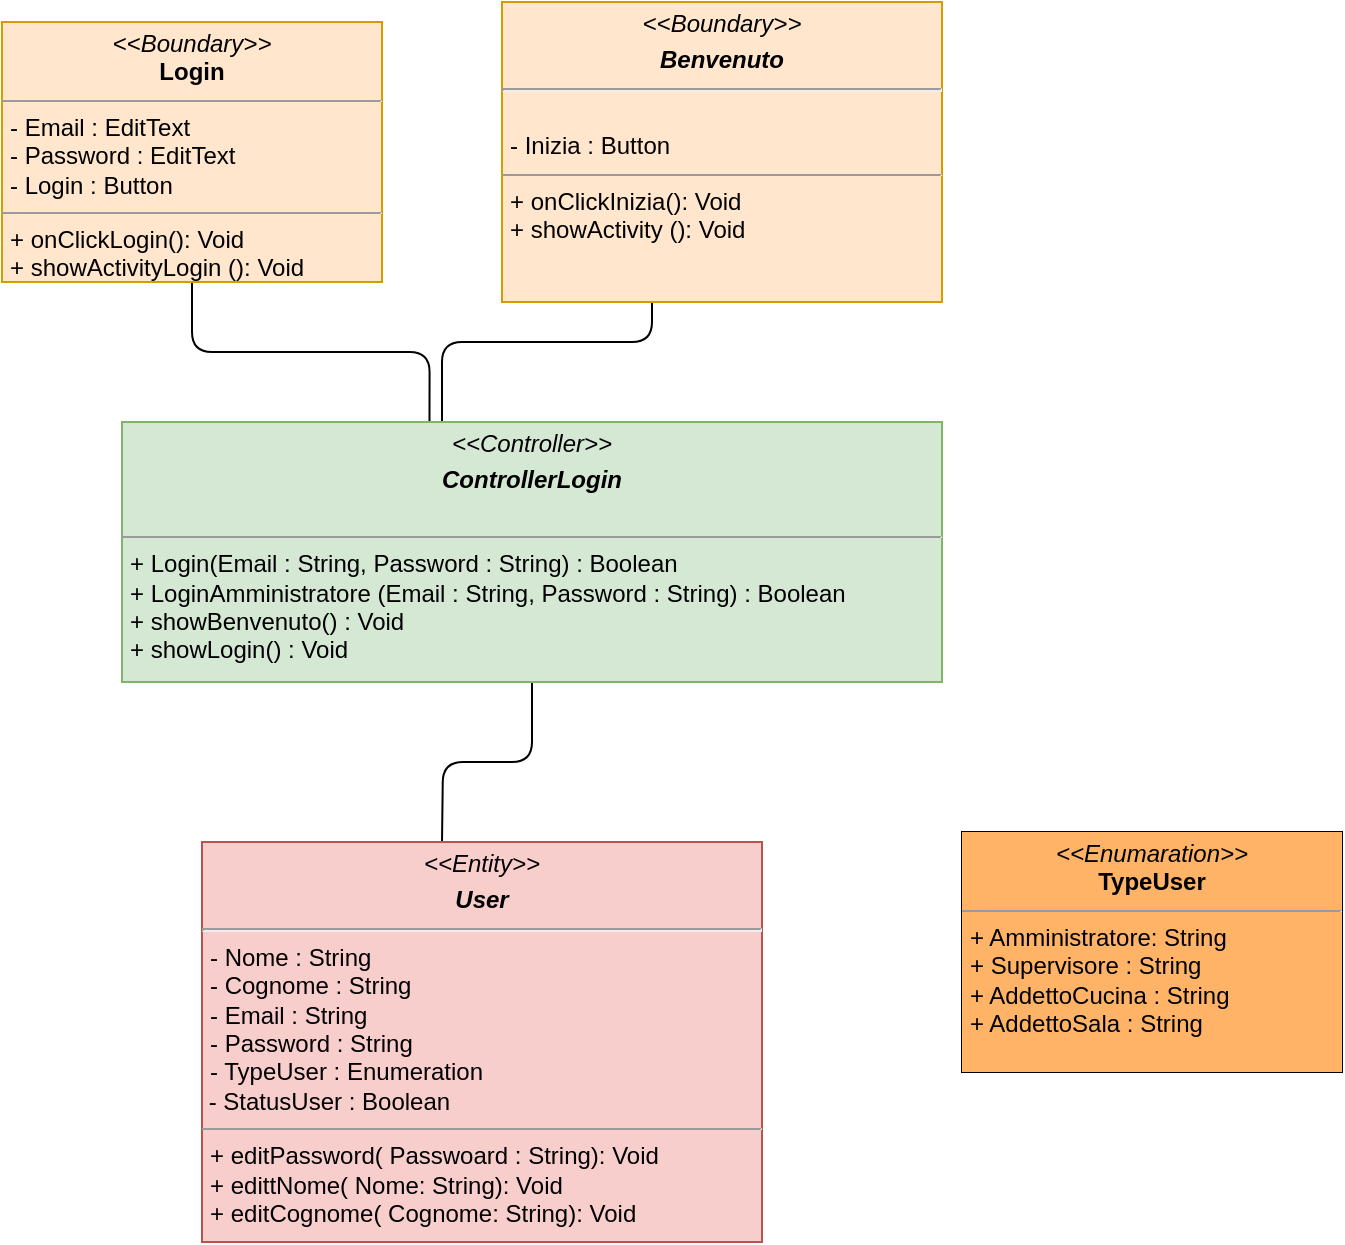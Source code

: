 <mxfile version="22.0.2" type="device" pages="8">
  <diagram id="C5RBs43oDa-KdzZeNtuy" name="Login">
    <mxGraphModel dx="1262" dy="640" grid="1" gridSize="10" guides="1" tooltips="1" connect="1" arrows="1" fold="1" page="1" pageScale="1" pageWidth="827" pageHeight="1169" math="0" shadow="0">
      <root>
        <mxCell id="WIyWlLk6GJQsqaUBKTNV-0" />
        <mxCell id="WIyWlLk6GJQsqaUBKTNV-1" parent="WIyWlLk6GJQsqaUBKTNV-0" />
        <mxCell id="fIgG-gsYOsjB_yqQdHiJ-6" style="edgeStyle=orthogonalEdgeStyle;orthogonalLoop=1;jettySize=auto;html=1;exitX=0.5;exitY=1;exitDx=0;exitDy=0;entryX=0.375;entryY=0;entryDx=0;entryDy=0;entryPerimeter=0;endArrow=none;endFill=0;rounded=1;" parent="WIyWlLk6GJQsqaUBKTNV-1" source="fIgG-gsYOsjB_yqQdHiJ-0" target="fIgG-gsYOsjB_yqQdHiJ-2" edge="1">
          <mxGeometry relative="1" as="geometry" />
        </mxCell>
        <mxCell id="fIgG-gsYOsjB_yqQdHiJ-0" value="&lt;p style=&quot;margin:0px;margin-top:4px;text-align:center;&quot;&gt;&lt;i&gt;&amp;lt;&amp;lt;Boundary&amp;gt;&amp;gt;&lt;/i&gt;&lt;br&gt;&lt;b&gt;Login&lt;/b&gt;&lt;/p&gt;&lt;hr size=&quot;1&quot;&gt;&lt;p style=&quot;margin:0px;margin-left:4px;&quot;&gt;- Email : EditText&lt;br&gt;- Password : EditText&lt;/p&gt;&lt;p style=&quot;margin:0px;margin-left:4px;&quot;&gt;- Login : Button&lt;/p&gt;&lt;hr size=&quot;1&quot;&gt;&lt;p style=&quot;margin:0px;margin-left:4px;&quot;&gt;+ onClickLogin(): Void&lt;br&gt;&lt;/p&gt;&lt;p style=&quot;margin:0px;margin-left:4px;&quot;&gt;+ showActivityLogin (): Void&lt;br&gt;&lt;/p&gt;" style="verticalAlign=top;align=left;overflow=fill;fontSize=12;fontFamily=Helvetica;html=1;fillColor=#ffe6cc;strokeColor=#d79b00;" parent="WIyWlLk6GJQsqaUBKTNV-1" vertex="1">
          <mxGeometry x="80" y="60" width="190" height="130" as="geometry" />
        </mxCell>
        <mxCell id="fIgG-gsYOsjB_yqQdHiJ-7" style="edgeStyle=orthogonalEdgeStyle;orthogonalLoop=1;jettySize=auto;html=1;strokeColor=default;rounded=1;endArrow=none;endFill=0;" parent="WIyWlLk6GJQsqaUBKTNV-1" source="fIgG-gsYOsjB_yqQdHiJ-1" target="fIgG-gsYOsjB_yqQdHiJ-2" edge="1">
          <mxGeometry relative="1" as="geometry">
            <Array as="points">
              <mxPoint x="405" y="220" />
              <mxPoint x="300" y="220" />
            </Array>
          </mxGeometry>
        </mxCell>
        <mxCell id="fIgG-gsYOsjB_yqQdHiJ-1" value="&lt;p style=&quot;margin:0px;margin-top:4px;text-align:center;&quot;&gt;&lt;i&gt;&amp;lt;&amp;lt;Boundary&amp;gt;&amp;gt;&lt;/i&gt;&lt;br&gt;&lt;/p&gt;&lt;p style=&quot;margin:0px;margin-top:4px;text-align:center;&quot;&gt;&lt;b&gt;&lt;i&gt;Benvenuto&lt;/i&gt;&lt;/b&gt;&lt;/p&gt;&lt;hr&gt;&lt;p style=&quot;margin:0px;margin-left:4px;&quot;&gt;&lt;br&gt;&lt;/p&gt;&lt;p style=&quot;margin:0px;margin-left:4px;&quot;&gt;- Inizia : Button&lt;/p&gt;&lt;hr size=&quot;1&quot;&gt;&lt;p style=&quot;margin:0px;margin-left:4px;&quot;&gt;+ onClickInizia(): Void&lt;br&gt;&lt;/p&gt;&lt;p style=&quot;margin:0px;margin-left:4px;&quot;&gt;+ showActivity (): Void&lt;br&gt;&lt;/p&gt;" style="verticalAlign=top;align=left;overflow=fill;fontSize=12;fontFamily=Helvetica;html=1;fillColor=#ffe6cc;strokeColor=#d79b00;" parent="WIyWlLk6GJQsqaUBKTNV-1" vertex="1">
          <mxGeometry x="330" y="50" width="220" height="150" as="geometry" />
        </mxCell>
        <mxCell id="fIgG-gsYOsjB_yqQdHiJ-8" style="edgeStyle=orthogonalEdgeStyle;rounded=1;orthogonalLoop=1;jettySize=auto;html=1;exitX=0.5;exitY=1;exitDx=0;exitDy=0;endArrow=none;endFill=0;entryX=0.5;entryY=0;entryDx=0;entryDy=0;" parent="WIyWlLk6GJQsqaUBKTNV-1" source="fIgG-gsYOsjB_yqQdHiJ-2" edge="1">
          <mxGeometry relative="1" as="geometry">
            <mxPoint x="300" y="470" as="targetPoint" />
            <Array as="points" />
          </mxGeometry>
        </mxCell>
        <mxCell id="fIgG-gsYOsjB_yqQdHiJ-2" value="&lt;p style=&quot;margin:0px;margin-top:4px;text-align:center;&quot;&gt;&lt;i&gt;&amp;lt;&amp;lt;Controller&amp;gt;&amp;gt;&lt;/i&gt;&lt;br&gt;&lt;/p&gt;&lt;p style=&quot;margin:0px;margin-top:4px;text-align:center;&quot;&gt;&lt;i&gt;&lt;b&gt;ControllerLogin&lt;/b&gt;&lt;/i&gt;&lt;/p&gt;&lt;br&gt;&lt;hr size=&quot;1&quot;&gt;&lt;p style=&quot;margin:0px;margin-left:4px;&quot;&gt;+ Login(Email : String, Password : String) : Boolean&lt;br&gt;&lt;/p&gt;&lt;p style=&quot;margin:0px;margin-left:4px;&quot;&gt;+ LoginAmministratore (Email : String, Password : String) : Boolean&lt;br&gt;&lt;/p&gt;&lt;p style=&quot;margin:0px;margin-left:4px;&quot;&gt;+ showBenvenuto() : Void&lt;/p&gt;&lt;p style=&quot;margin:0px;margin-left:4px;&quot;&gt;+ showLogin() : Void&lt;/p&gt;" style="verticalAlign=top;align=left;overflow=fill;fontSize=12;fontFamily=Helvetica;html=1;fillColor=#d5e8d4;strokeColor=#82b366;" parent="WIyWlLk6GJQsqaUBKTNV-1" vertex="1">
          <mxGeometry x="140" y="260" width="410" height="130" as="geometry" />
        </mxCell>
        <mxCell id="BSMF40cWOVb4mslJt6LY-0" value="&lt;p style=&quot;margin:0px;margin-top:4px;text-align:center;&quot;&gt;&lt;i&gt;&amp;lt;&amp;lt;Entity&amp;gt;&amp;gt;&lt;/i&gt;&lt;br&gt;&lt;/p&gt;&lt;p style=&quot;margin:0px;margin-top:4px;text-align:center;&quot;&gt;&lt;i&gt;&lt;b&gt;User&lt;/b&gt;&lt;/i&gt;&lt;/p&gt;&lt;hr&gt;&lt;p style=&quot;margin:0px;margin-left:4px;&quot;&gt;- Nome : String&lt;br&gt;&lt;/p&gt;&lt;p style=&quot;margin:0px;margin-left:4px;&quot;&gt;- Cognome : String&lt;/p&gt;&lt;p style=&quot;margin:0px;margin-left:4px;&quot;&gt;- Email : String&lt;/p&gt;&lt;p style=&quot;margin:0px;margin-left:4px;&quot;&gt;- Password : String&lt;/p&gt;&lt;p style=&quot;margin:0px;margin-left:4px;&quot;&gt;- TypeUser : Enumeration&lt;/p&gt;&amp;nbsp;- StatusUser : Boolean&lt;br&gt;&lt;hr size=&quot;1&quot;&gt;&lt;p style=&quot;margin:0px;margin-left:4px;&quot;&gt;+ editPassword( Passwoard : String): Void&lt;br&gt;&lt;/p&gt;&lt;p style=&quot;margin:0px;margin-left:4px;&quot;&gt;+ edittNome( Nome: String): Void&lt;br&gt;&lt;/p&gt;&lt;p style=&quot;margin:0px;margin-left:4px;&quot;&gt;+ editCognome( Cognome: String): Void&lt;br&gt;&lt;/p&gt;" style="verticalAlign=top;align=left;overflow=fill;fontSize=12;fontFamily=Helvetica;html=1;fillColor=#f8cecc;strokeColor=#b85450;" parent="WIyWlLk6GJQsqaUBKTNV-1" vertex="1">
          <mxGeometry x="180" y="470" width="280" height="200" as="geometry" />
        </mxCell>
        <mxCell id="NIJepzwRWsLgAAEDBCcd-0" value="&lt;p style=&quot;margin:0px;margin-top:4px;text-align:center;&quot;&gt;&lt;i&gt;&amp;lt;&amp;lt;Enumaration&amp;gt;&amp;gt;&lt;/i&gt;&lt;br&gt;&lt;b&gt;TypeUser&lt;/b&gt;&lt;/p&gt;&lt;hr size=&quot;1&quot;&gt;&lt;p style=&quot;margin:0px;margin-left:4px;&quot;&gt;+ Amministratore: String&lt;br&gt;+ Supervisore : String&lt;/p&gt;&lt;p style=&quot;margin:0px;margin-left:4px;&quot;&gt;+ AddettoCucina : String&lt;/p&gt;&lt;p style=&quot;margin:0px;margin-left:4px;&quot;&gt;+ AddettoSala : String&lt;br&gt;&lt;/p&gt;" style="verticalAlign=top;align=left;overflow=fill;fontSize=12;fontFamily=Helvetica;html=1;labelBackgroundColor=#FFB366;" parent="WIyWlLk6GJQsqaUBKTNV-1" vertex="1">
          <mxGeometry x="560" y="465" width="190" height="120" as="geometry" />
        </mxCell>
      </root>
    </mxGraphModel>
  </diagram>
  <diagram id="jGvig69323w6pwtKVTCG" name="CreaUtenza">
    <mxGraphModel dx="2653" dy="2014" grid="1" gridSize="10" guides="1" tooltips="1" connect="1" arrows="1" fold="1" page="1" pageScale="1" pageWidth="850" pageHeight="1100" math="0" shadow="0">
      <root>
        <mxCell id="0" />
        <mxCell id="1" parent="0" />
        <mxCell id="91bRiFMgVz9EXIyJVwng-1" style="edgeStyle=orthogonalEdgeStyle;orthogonalLoop=1;jettySize=auto;html=1;exitX=0.5;exitY=1;exitDx=0;exitDy=0;entryX=0.375;entryY=0;entryDx=0;entryDy=0;entryPerimeter=0;endArrow=none;endFill=0;rounded=1;" parent="1" source="91bRiFMgVz9EXIyJVwng-2" target="91bRiFMgVz9EXIyJVwng-6" edge="1">
          <mxGeometry relative="1" as="geometry" />
        </mxCell>
        <mxCell id="91bRiFMgVz9EXIyJVwng-2" value="&lt;p style=&quot;margin:0px;margin-top:4px;text-align:center;&quot;&gt;&lt;i&gt;&amp;lt;&amp;lt;Boundary&amp;gt;&amp;gt;&lt;/i&gt;&lt;br&gt;&lt;b&gt;ListStaff&lt;/b&gt;&lt;/p&gt;&lt;hr size=&quot;1&quot;&gt;&lt;p style=&quot;margin:0px;margin-left:4px;&quot;&gt;- ListEmployees : Arraylist&amp;lt;&lt;b style=&quot;border-color: var(--border-color); text-align: center;&quot;&gt;StaffItem&lt;/b&gt;&amp;gt;&lt;/p&gt;&lt;p style=&quot;margin:0px;margin-left:4px;&quot;&gt;- SearchBar : EditText&lt;/p&gt;&lt;hr size=&quot;1&quot;&gt;&lt;p style=&quot;margin:0px;margin-left:4px;&quot;&gt;+ onClickSearch(): Void&lt;br&gt;&lt;/p&gt;&lt;p style=&quot;margin:0px;margin-left:4px;&quot;&gt;+ showActivityListStaff (): Void&lt;br&gt;&lt;/p&gt;" style="verticalAlign=top;align=left;overflow=fill;fontSize=12;fontFamily=Helvetica;html=1;fillColor=#ffe6cc;strokeColor=#d79b00;" parent="1" vertex="1">
          <mxGeometry x="-260" y="-60" width="240" height="120" as="geometry" />
        </mxCell>
        <mxCell id="91bRiFMgVz9EXIyJVwng-3" style="edgeStyle=orthogonalEdgeStyle;orthogonalLoop=1;jettySize=auto;html=1;strokeColor=default;rounded=1;endArrow=none;endFill=0;" parent="1" source="91bRiFMgVz9EXIyJVwng-4" target="91bRiFMgVz9EXIyJVwng-6" edge="1">
          <mxGeometry relative="1" as="geometry">
            <Array as="points">
              <mxPoint x="90" y="100" />
              <mxPoint x="5" y="100" />
            </Array>
          </mxGeometry>
        </mxCell>
        <mxCell id="91bRiFMgVz9EXIyJVwng-4" value="&lt;p style=&quot;margin:0px;margin-top:4px;text-align:center;&quot;&gt;&lt;i&gt;&amp;lt;&amp;lt;Boundary&amp;gt;&amp;gt;&lt;/i&gt;&lt;br&gt;&lt;/p&gt;&lt;p style=&quot;margin:0px;margin-top:4px;text-align:center;&quot;&gt;&lt;b&gt;&lt;i&gt;CreateStaff&lt;/i&gt;&lt;/b&gt;&lt;/p&gt;&lt;hr&gt;&lt;p style=&quot;margin:0px;margin-left:4px;&quot;&gt;- Email: EditTex&lt;/p&gt;&lt;p style=&quot;margin:0px;margin-left:4px;&quot;&gt;- Nome: EditText&lt;/p&gt;&lt;p style=&quot;border-color: var(--border-color); margin: 0px 0px 0px 4px;&quot;&gt;- Cognome: EditText&lt;/p&gt;&lt;p style=&quot;margin:0px;margin-left:4px;&quot;&gt;- Aggiungi : Button&lt;/p&gt;&lt;p style=&quot;margin:0px;margin-left:4px;&quot;&gt;- Annulla : Button&lt;br&gt;&lt;/p&gt;&lt;p style=&quot;margin:0px;margin-left:4px;&quot;&gt;- Genera : Button&lt;br&gt;&lt;/p&gt;&lt;p style=&quot;margin:0px;margin-left:4px;&quot;&gt;- CucinaRuolo : Button&lt;br&gt;&lt;/p&gt;&lt;p style=&quot;margin:0px;margin-left:4px;&quot;&gt;- SupervisoreRuolo : Button&lt;br&gt;&lt;/p&gt;&lt;p style=&quot;margin:0px;margin-left:4px;&quot;&gt;- SalaRuolo : Button&lt;br&gt;&lt;/p&gt;&lt;hr size=&quot;1&quot;&gt;&lt;p style=&quot;margin:0px;margin-left:4px;&quot;&gt;+ onClickAggiungi(): Void&lt;br&gt;&lt;/p&gt;&lt;p style=&quot;margin:0px;margin-left:4px;&quot;&gt;+ onClickAnnulla&amp;nbsp;(): Void&lt;br&gt;&lt;/p&gt;&lt;p style=&quot;margin:0px;margin-left:4px;&quot;&gt;+ onClickGenera&amp;nbsp;(): Void&lt;br&gt;&lt;/p&gt;&lt;p style=&quot;margin:0px;margin-left:4px;&quot;&gt;+ onClickCucinaRuolo(): Void&lt;br&gt;&lt;/p&gt;&lt;p style=&quot;margin:0px;margin-left:4px;&quot;&gt;+ onClickSupervisoreRuolo&amp;nbsp;(): Void&lt;br&gt;&lt;/p&gt;&lt;p style=&quot;margin:0px;margin-left:4px;&quot;&gt;+ onClickSalaRuolo&amp;nbsp;(): Void&lt;br&gt;&lt;/p&gt;&lt;p style=&quot;margin:0px;margin-left:4px;&quot;&gt;+ showActivityCreateEmployee (): Void&lt;br&gt;&lt;/p&gt;" style="verticalAlign=top;align=left;overflow=fill;fontSize=12;fontFamily=Helvetica;html=1;fillColor=#ffe6cc;strokeColor=#d79b00;" parent="1" vertex="1">
          <mxGeometry x="10" y="-250" width="250" height="310" as="geometry" />
        </mxCell>
        <mxCell id="91bRiFMgVz9EXIyJVwng-5" style="edgeStyle=orthogonalEdgeStyle;rounded=1;orthogonalLoop=1;jettySize=auto;html=1;exitX=0.5;exitY=1;exitDx=0;exitDy=0;endArrow=none;endFill=0;entryX=0.5;entryY=0;entryDx=0;entryDy=0;" parent="1" source="91bRiFMgVz9EXIyJVwng-6" edge="1">
          <mxGeometry relative="1" as="geometry">
            <mxPoint x="-40" y="350" as="targetPoint" />
            <Array as="points" />
          </mxGeometry>
        </mxCell>
        <mxCell id="91bRiFMgVz9EXIyJVwng-6" value="&lt;p style=&quot;margin:0px;margin-top:4px;text-align:center;&quot;&gt;&lt;i&gt;&amp;lt;&amp;lt;Controller&amp;gt;&amp;gt;&lt;/i&gt;&lt;br&gt;&lt;/p&gt;&lt;p style=&quot;margin:0px;margin-top:4px;text-align:center;&quot;&gt;&lt;i&gt;&lt;b&gt;ControllerListEmployees&lt;/b&gt;&lt;/i&gt;&lt;/p&gt;&lt;br&gt;&lt;hr size=&quot;1&quot;&gt;&lt;p style=&quot;margin:0px;margin-left:4px;&quot;&gt;+ SearchStaff(SearchText: String ) : ArrayList&amp;lt;User&amp;gt;&lt;br&gt;&lt;/p&gt;&lt;p style=&quot;margin:0px;margin-left:4px;&quot;&gt;+ createStaff&amp;nbsp;(Email : String, Password : String) : Boolean&lt;/p&gt;&lt;p style=&quot;margin:0px;margin-left:4px;&quot;&gt;+ deleteStaff(Staff: User ) : Boolean&lt;/p&gt;&lt;p style=&quot;margin:0px;margin-left:4px;&quot;&gt;+ showListStaff() : Void&lt;/p&gt;&lt;p style=&quot;margin:0px;margin-left:4px;&quot;&gt;+ showCreateStaff() : Void&lt;br&gt;&lt;/p&gt;" style="verticalAlign=top;align=left;overflow=fill;fontSize=12;fontFamily=Helvetica;html=1;fillColor=#d5e8d4;strokeColor=#82b366;" parent="1" vertex="1">
          <mxGeometry x="-200" y="140" width="410" height="140" as="geometry" />
        </mxCell>
        <mxCell id="n3niWPPaWHamE7B-ONCe-1" value="&lt;p style=&quot;margin:0px;margin-top:4px;text-align:center;&quot;&gt;&lt;i&gt;&amp;lt;&amp;lt;Entity&amp;gt;&amp;gt;&lt;/i&gt;&lt;br&gt;&lt;/p&gt;&lt;p style=&quot;margin:0px;margin-top:4px;text-align:center;&quot;&gt;&lt;i&gt;&lt;b&gt;User&lt;/b&gt;&lt;/i&gt;&lt;/p&gt;&lt;hr&gt;&lt;p style=&quot;margin:0px;margin-left:4px;&quot;&gt;- Nome : String&lt;br&gt;&lt;/p&gt;&lt;p style=&quot;margin:0px;margin-left:4px;&quot;&gt;- Cognome : String&lt;/p&gt;&lt;p style=&quot;margin:0px;margin-left:4px;&quot;&gt;- Email : String&lt;/p&gt;&lt;p style=&quot;margin:0px;margin-left:4px;&quot;&gt;- Password : String&lt;/p&gt;&lt;p style=&quot;margin:0px;margin-left:4px;&quot;&gt;- TypeUser : Enumeration&lt;/p&gt;&amp;nbsp;- StatusUser : Boolean&lt;br&gt;&lt;hr size=&quot;1&quot;&gt;&lt;p style=&quot;margin:0px;margin-left:4px;&quot;&gt;+ editPassword( Passwoard : String): Void&lt;br&gt;&lt;/p&gt;&lt;p style=&quot;margin:0px;margin-left:4px;&quot;&gt;+ edittNome( Nome: String): Void&lt;br&gt;&lt;/p&gt;&lt;p style=&quot;margin:0px;margin-left:4px;&quot;&gt;+ editCognome( Cognome: String): Void&lt;br&gt;&lt;/p&gt;" style="verticalAlign=top;align=left;overflow=fill;fontSize=12;fontFamily=Helvetica;html=1;fillColor=#f8cecc;strokeColor=#b85450;" parent="1" vertex="1">
          <mxGeometry x="-180" y="350" width="280" height="200" as="geometry" />
        </mxCell>
        <mxCell id="4iCoaSWhfc6eYk2kQwWl-1" value="&lt;p style=&quot;margin:0px;margin-top:4px;text-align:center;&quot;&gt;&lt;i&gt;&amp;lt;&amp;lt;Enumaration&amp;gt;&amp;gt;&lt;/i&gt;&lt;br&gt;&lt;b&gt;TypeUser&lt;/b&gt;&lt;/p&gt;&lt;hr size=&quot;1&quot;&gt;&lt;p style=&quot;margin:0px;margin-left:4px;&quot;&gt;+ Amministratore: String&lt;br&gt;+ Supervisore : String&lt;/p&gt;&lt;p style=&quot;margin:0px;margin-left:4px;&quot;&gt;+ AddettoCucina : String&lt;/p&gt;&lt;p style=&quot;margin:0px;margin-left:4px;&quot;&gt;+ AddettoSala : String&lt;br&gt;&lt;/p&gt;" style="verticalAlign=top;align=left;overflow=fill;fontSize=12;fontFamily=Helvetica;html=1;labelBackgroundColor=#FFB366;" parent="1" vertex="1">
          <mxGeometry x="230" y="340" width="190" height="120" as="geometry" />
        </mxCell>
        <mxCell id="4iCoaSWhfc6eYk2kQwWl-3" style="edgeStyle=orthogonalEdgeStyle;rounded=1;orthogonalLoop=1;jettySize=auto;html=1;exitX=1;exitY=0.5;exitDx=0;exitDy=0;entryX=0.006;entryY=0.541;entryDx=0;entryDy=0;entryPerimeter=0;endArrow=none;endFill=0;" parent="1" source="4iCoaSWhfc6eYk2kQwWl-2" target="91bRiFMgVz9EXIyJVwng-2" edge="1">
          <mxGeometry relative="1" as="geometry" />
        </mxCell>
        <mxCell id="4iCoaSWhfc6eYk2kQwWl-2" value="&lt;p style=&quot;margin:0px;margin-top:4px;text-align:center;&quot;&gt;&lt;i&gt;&amp;lt;&amp;lt;Boundary&amp;gt;&amp;gt;&lt;/i&gt;&lt;br&gt;&lt;b&gt;StaffItem&lt;/b&gt;&lt;/p&gt;&lt;hr size=&quot;1&quot;&gt;&lt;p style=&quot;margin:0px;margin-left:4px;&quot;&gt;- LogoRuolo : ImageView&lt;/p&gt;&lt;p style=&quot;margin:0px;margin-left:4px;&quot;&gt;- NomeCognome : TextView&lt;br&gt;- Ruolo: TextView&lt;br&gt;&lt;/p&gt;&lt;p style=&quot;margin:0px;margin-left:4px;&quot;&gt;- Status : Circles&lt;/p&gt;&lt;hr size=&quot;1&quot;&gt;&lt;p style=&quot;margin:0px;margin-left:4px;&quot;&gt;&lt;br&gt;&lt;/p&gt;" style="verticalAlign=top;align=left;overflow=fill;fontSize=12;fontFamily=Helvetica;html=1;fillColor=#ffe6cc;strokeColor=#d79b00;" parent="1" vertex="1">
          <mxGeometry x="-530" y="-60" width="200" height="130" as="geometry" />
        </mxCell>
      </root>
    </mxGraphModel>
  </diagram>
  <diagram id="GJ8tsDP2kwkNJNtcHsYm" name="VisualizzaProduttività">
    <mxGraphModel dx="1262" dy="640" grid="1" gridSize="10" guides="1" tooltips="1" connect="1" arrows="1" fold="1" page="1" pageScale="1" pageWidth="850" pageHeight="1100" math="0" shadow="0">
      <root>
        <mxCell id="0" />
        <mxCell id="1" parent="0" />
        <mxCell id="IiEmtgZtAh_vh7P8E0Af-1" value="" style="edgeStyle=orthogonalEdgeStyle;rounded=0;orthogonalLoop=1;jettySize=auto;html=1;" parent="1" source="xRPLZ9OTyfNiqpCq2RP6-2" target="xRPLZ9OTyfNiqpCq2RP6-6" edge="1">
          <mxGeometry relative="1" as="geometry" />
        </mxCell>
        <mxCell id="xRPLZ9OTyfNiqpCq2RP6-2" value="&lt;p style=&quot;margin:0px;margin-top:4px;text-align:center;&quot;&gt;&lt;i&gt;&amp;lt;&amp;lt;Boundary&amp;gt;&amp;gt;&lt;/i&gt;&lt;br&gt;&lt;b&gt;Productivity&lt;/b&gt;&lt;/p&gt;&lt;hr size=&quot;1&quot;&gt;&lt;p style=&quot;margin:0px;margin-left:4px;&quot;&gt;- DataPickerFrom : DataPicker&lt;/p&gt;&amp;nbsp;- DataPicker&lt;span style=&quot;background-color: initial;&quot;&gt;To : DataPicker&lt;/span&gt;&lt;br&gt;&lt;p style=&quot;margin:0px;margin-left:4px;&quot;&gt;- CircularDiagramProductivity : Diagram&amp;nbsp;&lt;/p&gt;&lt;p style=&quot;margin:0px;margin-left:4px;&quot;&gt;- LinearDiagramProductivity : Diagram&amp;nbsp;&lt;br&gt;&lt;/p&gt;&lt;hr&gt;&lt;p style=&quot;margin:0px;margin-left:4px;&quot;&gt;&lt;/p&gt;&lt;p style=&quot;margin:0px;margin-left:4px;&quot;&gt;+ onClickDataPicker() : Void&lt;/p&gt;&lt;p style=&quot;margin:0px;margin-left:4px;&quot;&gt;+ showActivityProductivity (): Void&lt;br&gt;&lt;/p&gt;" style="verticalAlign=top;align=left;overflow=fill;fontSize=12;fontFamily=Helvetica;html=1;fillColor=#ffe6cc;strokeColor=#d79b00;" parent="1" vertex="1">
          <mxGeometry x="570" y="160" width="240" height="150" as="geometry" />
        </mxCell>
        <mxCell id="xRPLZ9OTyfNiqpCq2RP6-15" style="edgeStyle=orthogonalEdgeStyle;rounded=1;orthogonalLoop=1;jettySize=auto;html=1;exitX=0.5;exitY=0;exitDx=0;exitDy=0;entryX=0.5;entryY=1;entryDx=0;entryDy=0;endArrow=none;endFill=0;" parent="1" source="xRPLZ9OTyfNiqpCq2RP6-6" target="xRPLZ9OTyfNiqpCq2RP6-2" edge="1">
          <mxGeometry relative="1" as="geometry" />
        </mxCell>
        <mxCell id="xRPLZ9OTyfNiqpCq2RP6-6" value="&lt;p style=&quot;margin:0px;margin-top:4px;text-align:center;&quot;&gt;&lt;i&gt;&amp;lt;&amp;lt;Controller&amp;gt;&amp;gt;&lt;/i&gt;&lt;br&gt;&lt;/p&gt;&lt;p style=&quot;margin:0px;margin-top:4px;text-align:center;&quot;&gt;&lt;i&gt;&lt;b&gt;ControllerProductivity&lt;/b&gt;&lt;/i&gt;&lt;/p&gt;&lt;br&gt;&lt;hr size=&quot;1&quot;&gt;&lt;p style=&quot;margin:0px;margin-left:4px;&quot;&gt;&lt;span style=&quot;background-color: initial;&quot;&gt;+ changeDate(dataPickerFrom : Date , DataPickerTo : Date) : Void&lt;/span&gt;&lt;/p&gt;&lt;p style=&quot;margin:0px;margin-left:4px;&quot;&gt;+ calculateProductivity( ListOrders : ArrayList&amp;lt;ProductOrdered&amp;gt;, listUtser : ArrayList&amp;lt;User&amp;gt;, DataFrom : Date, DataTo : Date) : Void&lt;span style=&quot;background-color: initial;&quot;&gt;&lt;br&gt;&lt;/span&gt;&lt;/p&gt;&lt;p style=&quot;margin:0px;margin-left:4px;&quot;&gt;+ updateDiagrams() : Void&lt;br&gt;&lt;/p&gt;&lt;p style=&quot;margin:0px;margin-left:4px;&quot;&gt;+ showProductivity() : Void&lt;/p&gt;" style="verticalAlign=top;align=left;overflow=fill;fontSize=12;fontFamily=Helvetica;html=1;fillColor=#d5e8d4;strokeColor=#82b366;" parent="1" vertex="1">
          <mxGeometry x="300" y="400" width="730" height="130" as="geometry" />
        </mxCell>
        <mxCell id="J6YLFiYET-S__J0yKZxM-6" style="edgeStyle=orthogonalEdgeStyle;rounded=1;orthogonalLoop=1;jettySize=auto;html=1;exitX=0.5;exitY=0;exitDx=0;exitDy=0;entryX=0.36;entryY=1.029;entryDx=0;entryDy=0;entryPerimeter=0;endArrow=none;endFill=0;" parent="1" source="xRPLZ9OTyfNiqpCq2RP6-11" target="xRPLZ9OTyfNiqpCq2RP6-6" edge="1">
          <mxGeometry relative="1" as="geometry" />
        </mxCell>
        <mxCell id="xRPLZ9OTyfNiqpCq2RP6-11" value="&lt;p style=&quot;margin:0px;margin-top:4px;text-align:center;&quot;&gt;&lt;i&gt;&amp;lt;&amp;lt;Entity&amp;gt;&amp;gt;&lt;/i&gt;&lt;br&gt;&lt;/p&gt;&lt;p style=&quot;margin:0px;margin-top:4px;text-align:center;&quot;&gt;&lt;b&gt;&lt;i&gt;ProductOrdered&lt;/i&gt;&lt;/b&gt;&lt;/p&gt;&lt;hr&gt;&lt;p style=&quot;margin:0px;margin-left:4px;&quot;&gt;- Quantity: Integer&lt;/p&gt;&lt;p style=&quot;margin:0px;margin-left:4px;&quot;&gt;- TotalPrice : Float&lt;/p&gt;&lt;p style=&quot;margin:0px;margin-left:4px;&quot;&gt;- DelieveredState : Boolean&lt;/p&gt;&lt;p style=&quot;margin:0px;margin-left:4px;&quot;&gt;- DeliveredFrom : Utente&lt;/p&gt;&lt;p style=&quot;margin:0px;margin-left:4px;&quot;&gt;- Data : Date&lt;/p&gt;&lt;hr size=&quot;1&quot;&gt;&lt;p style=&quot;margin:0px;margin-left:4px;&quot;&gt;+ isDelievered() : Boolean&lt;br&gt;&lt;/p&gt;" style="verticalAlign=top;align=left;overflow=fill;fontSize=12;fontFamily=Helvetica;html=1;fillColor=#f8cecc;strokeColor=#b85450;" parent="1" vertex="1">
          <mxGeometry x="410" y="610" width="210" height="160" as="geometry" />
        </mxCell>
        <mxCell id="J6YLFiYET-S__J0yKZxM-5" style="edgeStyle=orthogonalEdgeStyle;rounded=1;orthogonalLoop=1;jettySize=auto;html=1;exitX=0.5;exitY=0;exitDx=0;exitDy=0;entryX=0.784;entryY=1.022;entryDx=0;entryDy=0;entryPerimeter=0;endArrow=none;endFill=0;" parent="1" source="J6YLFiYET-S__J0yKZxM-1" edge="1">
          <mxGeometry relative="1" as="geometry">
            <mxPoint x="810.05" y="530.0" as="targetPoint" />
          </mxGeometry>
        </mxCell>
        <mxCell id="J6YLFiYET-S__J0yKZxM-1" value="&lt;p style=&quot;margin:0px;margin-top:4px;text-align:center;&quot;&gt;&lt;i&gt;&amp;lt;&amp;lt;Entity&amp;gt;&amp;gt;&lt;/i&gt;&lt;br&gt;&lt;/p&gt;&lt;p style=&quot;margin:0px;margin-top:4px;text-align:center;&quot;&gt;&lt;i&gt;&lt;b&gt;User&lt;/b&gt;&lt;/i&gt;&lt;/p&gt;&lt;hr&gt;&lt;p style=&quot;margin:0px;margin-left:4px;&quot;&gt;- Nome : String&lt;br&gt;&lt;/p&gt;&lt;p style=&quot;margin:0px;margin-left:4px;&quot;&gt;- Cognome : String&lt;/p&gt;&lt;p style=&quot;margin:0px;margin-left:4px;&quot;&gt;- Email : String&lt;/p&gt;&lt;p style=&quot;margin:0px;margin-left:4px;&quot;&gt;- Password : String&lt;/p&gt;&lt;p style=&quot;margin:0px;margin-left:4px;&quot;&gt;- TypeUser : Enumeration&lt;/p&gt;&amp;nbsp;- StatusUser : Boolean&lt;br&gt;&lt;hr size=&quot;1&quot;&gt;&lt;p style=&quot;margin:0px;margin-left:4px;&quot;&gt;+ editPassword( Passwoard : String): Void&lt;br&gt;&lt;/p&gt;&lt;p style=&quot;margin:0px;margin-left:4px;&quot;&gt;+ edittNome( Nome: String): Void&lt;br&gt;&lt;/p&gt;&lt;p style=&quot;margin:0px;margin-left:4px;&quot;&gt;+ editCognome( Cognome: String): Void&lt;br&gt;&lt;/p&gt;" style="verticalAlign=top;align=left;overflow=fill;fontSize=12;fontFamily=Helvetica;html=1;fillColor=#f8cecc;strokeColor=#b85450;" parent="1" vertex="1">
          <mxGeometry x="818.85" y="617.14" width="280" height="200" as="geometry" />
        </mxCell>
        <mxCell id="C7KmnCAQw8hZGs4RPzkw-1" value="&lt;p style=&quot;margin:0px;margin-top:4px;text-align:center;&quot;&gt;&lt;i&gt;&amp;lt;&amp;lt;Enumaration&amp;gt;&amp;gt;&lt;/i&gt;&lt;br&gt;&lt;b&gt;TypeUser&lt;/b&gt;&lt;/p&gt;&lt;hr size=&quot;1&quot;&gt;&lt;p style=&quot;margin:0px;margin-left:4px;&quot;&gt;+ Amministratore: String&lt;br&gt;+ Supervisore : String&lt;/p&gt;&lt;p style=&quot;margin:0px;margin-left:4px;&quot;&gt;+ AddettoCucina : String&lt;/p&gt;&lt;p style=&quot;margin:0px;margin-left:4px;&quot;&gt;+ AddettoSala : String&lt;br&gt;&lt;/p&gt;" style="verticalAlign=top;align=left;overflow=fill;fontSize=12;fontFamily=Helvetica;html=1;labelBackgroundColor=#FFB366;" parent="1" vertex="1">
          <mxGeometry x="1100" y="440" width="190" height="120" as="geometry" />
        </mxCell>
      </root>
    </mxGraphModel>
  </diagram>
  <diagram id="nGCKs0DF24O0JzaQR2Bo" name="Gestisci InfoRistorante">
    <mxGraphModel dx="2089" dy="1809" grid="1" gridSize="10" guides="1" tooltips="1" connect="1" arrows="1" fold="1" page="1" pageScale="1" pageWidth="827" pageHeight="1169" math="0" shadow="0">
      <root>
        <mxCell id="0" />
        <mxCell id="1" parent="0" />
        <mxCell id="x-MVAJqdeXUSUHbn7tPr-1" style="edgeStyle=orthogonalEdgeStyle;orthogonalLoop=1;jettySize=auto;html=1;exitX=0.5;exitY=1;exitDx=0;exitDy=0;entryX=0.375;entryY=0;entryDx=0;entryDy=0;entryPerimeter=0;endArrow=none;endFill=0;rounded=1;" parent="1" source="x-MVAJqdeXUSUHbn7tPr-2" target="x-MVAJqdeXUSUHbn7tPr-6" edge="1">
          <mxGeometry relative="1" as="geometry" />
        </mxCell>
        <mxCell id="x-MVAJqdeXUSUHbn7tPr-2" value="&lt;p style=&quot;margin:0px;margin-top:4px;text-align:center;&quot;&gt;&lt;i&gt;&amp;lt;&amp;lt;Boundary&amp;gt;&amp;gt;&lt;/i&gt;&lt;br&gt;&lt;b&gt;Account&lt;/b&gt;&lt;/p&gt;&lt;hr size=&quot;1&quot;&gt;&lt;p style=&quot;margin:0px;margin-left:4px;&quot;&gt;&lt;span style=&quot;background-color: initial;&quot;&gt;- NomeCognomeAdmin: TextView&lt;/span&gt;&lt;br&gt;&lt;/p&gt;&lt;p style=&quot;margin:0px;margin-left:4px;&quot;&gt;- NomeAttività : TextView&lt;/p&gt;&lt;p style=&quot;margin:0px;margin-left:4px;&quot;&gt;- Telefono : TextView&lt;/p&gt;&lt;p style=&quot;margin:0px;margin-left:4px;&quot;&gt;- Indirizzo : TextView&lt;/p&gt;&lt;p style=&quot;margin:0px;margin-left:4px;&quot;&gt;- Modifica : Button&lt;/p&gt;&lt;p style=&quot;margin:0px;margin-left:4px;&quot;&gt;- LogOut : Button&lt;/p&gt;&lt;hr size=&quot;1&quot;&gt;&lt;p style=&quot;margin:0px;margin-left:4px;&quot;&gt;+ onClickModifica(): Void&lt;br&gt;&lt;/p&gt;&lt;p style=&quot;margin:0px;margin-left:4px;&quot;&gt;+ onClickLogOut(): Void&lt;/p&gt;&lt;p style=&quot;margin:0px;margin-left:4px;&quot;&gt;+ showActivityAccount(): Void&lt;/p&gt;" style="verticalAlign=top;align=left;overflow=fill;fontSize=12;fontFamily=Helvetica;html=1;fillColor=#ffe6cc;strokeColor=#d79b00;" parent="1" vertex="1">
          <mxGeometry x="120" y="-10" width="230" height="200" as="geometry" />
        </mxCell>
        <mxCell id="x-MVAJqdeXUSUHbn7tPr-3" style="edgeStyle=orthogonalEdgeStyle;orthogonalLoop=1;jettySize=auto;html=1;strokeColor=default;rounded=1;endArrow=none;endFill=0;" parent="1" source="x-MVAJqdeXUSUHbn7tPr-4" target="x-MVAJqdeXUSUHbn7tPr-6" edge="1">
          <mxGeometry relative="1" as="geometry">
            <Array as="points">
              <mxPoint x="485" y="220" />
              <mxPoint x="380" y="220" />
            </Array>
          </mxGeometry>
        </mxCell>
        <mxCell id="x-MVAJqdeXUSUHbn7tPr-4" value="&lt;p style=&quot;margin:0px;margin-top:4px;text-align:center;&quot;&gt;&lt;i&gt;&amp;lt;&amp;lt;Boundary&amp;gt;&amp;gt;&lt;/i&gt;&lt;br&gt;&lt;/p&gt;&lt;p style=&quot;margin:0px;margin-top:4px;text-align:center;&quot;&gt;&lt;i&gt;&lt;b&gt;Modifica Account&lt;/b&gt;&lt;/i&gt;&lt;/p&gt;&lt;hr&gt;&lt;p style=&quot;margin:0px;margin-left:4px;&quot;&gt;- Nome : EditText&lt;br&gt;&lt;/p&gt;&lt;p style=&quot;margin:0px;margin-left:4px;&quot;&gt;- Cognome : EditText&lt;br&gt;&lt;/p&gt;&lt;p style=&quot;margin:0px;margin-left:4px;&quot;&gt;- NomeAttivita: EditText&lt;br&gt;&lt;/p&gt;&lt;p style=&quot;margin:0px;margin-left:4px;&quot;&gt;- Telefono : EditText&lt;br&gt;&lt;/p&gt;&lt;p style=&quot;margin:0px;margin-left:4px;&quot;&gt;- Indirizzo : EditText&lt;/p&gt;&lt;p style=&quot;margin:0px;margin-left:4px;&quot;&gt;- SalvaModifiche : Button&lt;/p&gt;&lt;hr size=&quot;1&quot;&gt;&lt;p style=&quot;margin:0px;margin-left:4px;&quot;&gt;+ onClickSalvaModifiche(): Void&lt;/p&gt;&lt;p style=&quot;margin:0px;margin-left:4px;&quot;&gt;+ showActivityModificaAccount (): Void&lt;/p&gt;" style="verticalAlign=top;align=left;overflow=fill;fontSize=12;fontFamily=Helvetica;html=1;fillColor=#ffe6cc;strokeColor=#d79b00;" parent="1" vertex="1">
          <mxGeometry x="390" y="-10" width="260" height="210" as="geometry" />
        </mxCell>
        <mxCell id="x-MVAJqdeXUSUHbn7tPr-5" style="edgeStyle=orthogonalEdgeStyle;rounded=1;orthogonalLoop=1;jettySize=auto;html=1;exitX=0.5;exitY=1;exitDx=0;exitDy=0;endArrow=none;endFill=0;entryX=0.5;entryY=0;entryDx=0;entryDy=0;" parent="1" source="x-MVAJqdeXUSUHbn7tPr-6" edge="1">
          <mxGeometry relative="1" as="geometry">
            <mxPoint x="300" y="500" as="targetPoint" />
            <Array as="points" />
          </mxGeometry>
        </mxCell>
        <mxCell id="x-MVAJqdeXUSUHbn7tPr-6" value="&lt;p style=&quot;margin:0px;margin-top:4px;text-align:center;&quot;&gt;&lt;i&gt;&amp;lt;&amp;lt;Controller&amp;gt;&amp;gt;&lt;/i&gt;&lt;br&gt;&lt;/p&gt;&lt;p style=&quot;margin:0px;margin-top:4px;text-align:center;&quot;&gt;&lt;i&gt;&lt;b&gt;ControllerInfoNegozio&lt;/b&gt;&lt;/i&gt;&lt;/p&gt;&lt;br&gt;&lt;hr size=&quot;1&quot;&gt;&lt;p style=&quot;margin:0px;margin-left:4px;&quot;&gt;+ SalvaModifiche(Nome : String, Cognome : String, NomeAttivita : String , Telefono : String , Indirizzo : String ) : Boolean&lt;br&gt;&lt;/p&gt;&lt;p style=&quot;margin:0px;margin-left:4px;&quot;&gt;&lt;span style=&quot;background-color: initial;&quot;&gt;+ showAccount() : Void&lt;/span&gt;&lt;br&gt;&lt;/p&gt;&lt;p style=&quot;margin:0px;margin-left:4px;&quot;&gt;+ showModificaAccount() : Void&lt;/p&gt;" style="verticalAlign=top;align=left;overflow=fill;fontSize=12;fontFamily=Helvetica;html=1;fillColor=#d5e8d4;strokeColor=#82b366;" parent="1" vertex="1">
          <mxGeometry x="90" y="260" width="660" height="130" as="geometry" />
        </mxCell>
        <mxCell id="KsECk55hL82WSGsAC4t5-2" style="edgeStyle=orthogonalEdgeStyle;rounded=1;orthogonalLoop=1;jettySize=auto;html=1;exitX=0.5;exitY=0;exitDx=0;exitDy=0;entryX=0.619;entryY=1.02;entryDx=0;entryDy=0;entryPerimeter=0;strokeColor=default;endArrow=none;endFill=0;" parent="1" source="KsECk55hL82WSGsAC4t5-1" target="x-MVAJqdeXUSUHbn7tPr-6" edge="1">
          <mxGeometry relative="1" as="geometry" />
        </mxCell>
        <mxCell id="KsECk55hL82WSGsAC4t5-1" value="&lt;p style=&quot;margin:0px;margin-top:4px;text-align:center;&quot;&gt;&lt;i&gt;&amp;lt;&amp;lt;Entity&amp;gt;&amp;gt;&lt;/i&gt;&lt;br&gt;&lt;/p&gt;&lt;p style=&quot;margin:0px;margin-top:4px;text-align:center;&quot;&gt;&lt;i&gt;&lt;b&gt;Ristorante&lt;/b&gt;&lt;/i&gt;&lt;/p&gt;&lt;hr&gt;&lt;p style=&quot;margin:0px;margin-left:4px;&quot;&gt;- NomeAttivita: String&lt;/p&gt;&lt;p style=&quot;margin:0px;margin-left:4px;&quot;&gt;- Telefono : String&lt;/p&gt;&lt;p style=&quot;margin:0px;margin-left:4px;&quot;&gt;- Indirizzo : String&lt;/p&gt;&lt;p style=&quot;margin:0px;margin-left:4px;&quot;&gt;&lt;span style=&quot;background-color: initial;&quot;&gt;- NumeroTavoli : Int&lt;/span&gt;&lt;br&gt;&lt;/p&gt;&lt;hr size=&quot;1&quot;&gt;&lt;p style=&quot;margin:0px;margin-left:4px;&quot;&gt;+ editInfo(NomeAttivita : String , Telefono : String , Indirizzo : String, NumeroTavoli : Int): Void&lt;br&gt;&lt;/p&gt;" style="verticalAlign=top;align=left;overflow=fill;fontSize=12;fontFamily=Helvetica;html=1;fillColor=#f8cecc;strokeColor=#b85450;" parent="1" vertex="1">
          <mxGeometry x="400" y="500" width="610" height="165" as="geometry" />
        </mxCell>
        <mxCell id="ceTuWwUBxk5ZlN94voFe-1" value="&lt;p style=&quot;margin:0px;margin-top:4px;text-align:center;&quot;&gt;&lt;i&gt;&amp;lt;&amp;lt;Entity&amp;gt;&amp;gt;&lt;/i&gt;&lt;br&gt;&lt;/p&gt;&lt;p style=&quot;margin:0px;margin-top:4px;text-align:center;&quot;&gt;&lt;i&gt;&lt;b&gt;User&lt;/b&gt;&lt;/i&gt;&lt;/p&gt;&lt;hr&gt;&lt;p style=&quot;margin:0px;margin-left:4px;&quot;&gt;- Nome : String&lt;br&gt;&lt;/p&gt;&lt;p style=&quot;margin:0px;margin-left:4px;&quot;&gt;- Cognome : String&lt;/p&gt;&lt;p style=&quot;margin:0px;margin-left:4px;&quot;&gt;- Email : String&lt;/p&gt;&lt;p style=&quot;margin:0px;margin-left:4px;&quot;&gt;- Password : String&lt;/p&gt;&lt;p style=&quot;margin:0px;margin-left:4px;&quot;&gt;- TypeUser : Enumeration&lt;/p&gt;&amp;nbsp;- StatusUser : Boolean&lt;br&gt;&lt;hr size=&quot;1&quot;&gt;&lt;p style=&quot;margin:0px;margin-left:4px;&quot;&gt;+ editPassword( Passwoard : String): Void&lt;br&gt;&lt;/p&gt;&lt;p style=&quot;margin:0px;margin-left:4px;&quot;&gt;+ edittNome( Nome: String): Void&lt;br&gt;&lt;/p&gt;&lt;p style=&quot;margin:0px;margin-left:4px;&quot;&gt;+ editCognome( Cognome: String): Void&lt;br&gt;&lt;/p&gt;" style="verticalAlign=top;align=left;overflow=fill;fontSize=12;fontFamily=Helvetica;html=1;fillColor=#f8cecc;strokeColor=#b85450;" parent="1" vertex="1">
          <mxGeometry x="90" y="500" width="280" height="200" as="geometry" />
        </mxCell>
        <mxCell id="WM0P5nNbghbsxvkYAZHO-1" value="&lt;p style=&quot;margin:0px;margin-top:4px;text-align:center;&quot;&gt;&lt;i&gt;&amp;lt;&amp;lt;Enumaration&amp;gt;&amp;gt;&lt;/i&gt;&lt;br&gt;&lt;b&gt;TypeUser&lt;/b&gt;&lt;/p&gt;&lt;hr size=&quot;1&quot;&gt;&lt;p style=&quot;margin:0px;margin-left:4px;&quot;&gt;+ Amministratore: String&lt;br&gt;+ Supervisore : String&lt;/p&gt;&lt;p style=&quot;margin:0px;margin-left:4px;&quot;&gt;+ AddettoCucina : String&lt;/p&gt;&lt;p style=&quot;margin:0px;margin-left:4px;&quot;&gt;+ AddettoSala : String&lt;br&gt;&lt;/p&gt;" style="verticalAlign=top;align=left;overflow=fill;fontSize=12;fontFamily=Helvetica;html=1;labelBackgroundColor=#FFB366;" parent="1" vertex="1">
          <mxGeometry x="-190" y="230" width="190" height="120" as="geometry" />
        </mxCell>
      </root>
    </mxGraphModel>
  </diagram>
  <diagram id="YRZwAL_QosV7iJXHEvMV" name="GestisciMenu">
    <mxGraphModel dx="2335" dy="1853" grid="1" gridSize="10" guides="1" tooltips="1" connect="1" arrows="1" fold="1" page="1" pageScale="1" pageWidth="850" pageHeight="1100" math="0" shadow="0">
      <root>
        <mxCell id="0" />
        <mxCell id="1" parent="0" />
        <mxCell id="zCC2ZdVXJM1kBId26_21-2" style="edgeStyle=orthogonalEdgeStyle;rounded=1;orthogonalLoop=1;jettySize=auto;html=1;exitX=0.75;exitY=1;exitDx=0;exitDy=0;entryX=0.114;entryY=-0.012;entryDx=0;entryDy=0;entryPerimeter=0;endArrow=none;endFill=0;" parent="1" source="jXyN8_3WKb3UNn-WwHyu-2" target="jXyN8_3WKb3UNn-WwHyu-8" edge="1">
          <mxGeometry relative="1" as="geometry">
            <Array as="points">
              <mxPoint x="-128" y="460" />
              <mxPoint x="238" y="460" />
            </Array>
          </mxGeometry>
        </mxCell>
        <mxCell id="jXyN8_3WKb3UNn-WwHyu-2" value="&lt;p style=&quot;margin:0px;margin-top:4px;text-align:center;&quot;&gt;&lt;i&gt;&amp;lt;&amp;lt;Boundary&amp;gt;&amp;gt;&lt;/i&gt;&lt;br&gt;&lt;b&gt;Menu&lt;/b&gt;&lt;/p&gt;&lt;hr size=&quot;1&quot;&gt;&lt;p style=&quot;margin:0px;margin-left:4px;&quot;&gt;- ListCategories : Arraylist&amp;lt;Button&amp;gt;&lt;br&gt;- SearchBar : EditText&lt;/p&gt;&lt;p style=&quot;margin:0px;margin-left:4px;&quot;&gt;- AddCategory : Button&lt;/p&gt;&lt;p style=&quot;margin:0px;margin-left:4px;&quot;&gt;- DeleteCategory : Button&lt;/p&gt;&lt;hr&gt;&lt;p style=&quot;margin:0px;margin-left:4px;&quot;&gt;&lt;/p&gt;&lt;p style=&quot;margin:0px;margin-left:4px;&quot;&gt;+ onClickCategory() : Void&lt;br&gt;&lt;/p&gt;&lt;p style=&quot;margin:0px;margin-left:4px;&quot;&gt;+ onClickAddCategory() : Void&lt;/p&gt;&lt;p style=&quot;margin:0px;margin-left:4px;&quot;&gt;+ onClickDeleteCategory() : Void&lt;/p&gt;&lt;p style=&quot;margin:0px;margin-left:4px;&quot;&gt;+ showActivityMenu() : Void&lt;/p&gt;" style="verticalAlign=top;align=left;overflow=fill;fontSize=12;fontFamily=Helvetica;html=1;fillColor=#ffe6cc;strokeColor=#d79b00;" parent="1" vertex="1">
          <mxGeometry x="-270" y="170" width="200" height="180" as="geometry" />
        </mxCell>
        <mxCell id="JWj__vaDmjw7ed0JYckj-2" style="edgeStyle=orthogonalEdgeStyle;rounded=1;orthogonalLoop=1;jettySize=auto;html=1;exitX=0.5;exitY=1;exitDx=0;exitDy=0;entryX=0.25;entryY=0;entryDx=0;entryDy=0;endArrow=none;endFill=0;" parent="1" source="jXyN8_3WKb3UNn-WwHyu-5" target="jXyN8_3WKb3UNn-WwHyu-8" edge="1">
          <mxGeometry relative="1" as="geometry" />
        </mxCell>
        <mxCell id="jXyN8_3WKb3UNn-WwHyu-5" value="&lt;p style=&quot;margin:0px;margin-top:4px;text-align:center;&quot;&gt;&lt;i&gt;&amp;lt;&amp;lt;Boundary&amp;gt;&amp;gt;&lt;/i&gt;&lt;br&gt;&lt;/p&gt;&lt;p style=&quot;margin:0px;margin-top:4px;text-align:center;&quot;&gt;&lt;i&gt;&lt;b&gt;CreateCategory&lt;/b&gt;&lt;/i&gt;&lt;/p&gt;&lt;hr&gt;&lt;p style=&quot;margin:0px;margin-left:4px;&quot;&gt;- NameCategory : EditText&lt;/p&gt;&lt;p style=&quot;margin:0px;margin-left:4px;&quot;&gt;- Aggiungi : Button&lt;/p&gt;&lt;p style=&quot;margin:0px;margin-left:4px;&quot;&gt;- Annulla : Button&lt;br&gt;&lt;/p&gt;&lt;hr size=&quot;1&quot;&gt;&lt;p style=&quot;margin:0px;margin-left:4px;&quot;&gt;+ onClickAggiungi&amp;nbsp;(): Void&lt;br&gt;&lt;/p&gt;&lt;p style=&quot;margin:0px;margin-left:4px;&quot;&gt;+ onClickAnnulla&amp;nbsp;(): Void&lt;/p&gt;&lt;p style=&quot;margin:0px;margin-left:4px;&quot;&gt;+ showActivityCreateCategory(): Void&lt;/p&gt;" style="verticalAlign=top;align=left;overflow=fill;fontSize=12;fontFamily=Helvetica;html=1;fillColor=#ffe6cc;strokeColor=#d79b00;" parent="1" vertex="1">
          <mxGeometry x="-20" y="170" width="220" height="150" as="geometry" />
        </mxCell>
        <mxCell id="jXyN8_3WKb3UNn-WwHyu-8" value="&lt;p style=&quot;margin:0px;margin-top:4px;text-align:center;&quot;&gt;&lt;i&gt;&amp;lt;&amp;lt;Controller&amp;gt;&amp;gt;&lt;/i&gt;&lt;br&gt;&lt;/p&gt;&lt;p style=&quot;margin:0px;margin-top:4px;text-align:center;&quot;&gt;&lt;i&gt;&lt;b&gt;ControllerMenu&lt;/b&gt;&lt;/i&gt;&lt;/p&gt;&lt;br&gt;&lt;hr size=&quot;1&quot;&gt;&lt;p style=&quot;margin:0px;margin-left:4px;&quot;&gt;&lt;span style=&quot;background-color: initial;&quot;&gt;+ deleteCategory(name : String) : Void&lt;/span&gt;&lt;br&gt;&lt;/p&gt;&lt;p style=&quot;margin:0px;margin-left:4px;&quot;&gt;&lt;span style=&quot;background-color: initial;&quot;&gt;+ createCategory(name : String) : Void&lt;/span&gt;&lt;/p&gt;&lt;p style=&quot;margin:0px;margin-left:4px;&quot;&gt;&lt;span style=&quot;background-color: initial;&quot;&gt;&lt;br&gt;&lt;/span&gt;&lt;/p&gt;&lt;p style=&quot;margin:0px;margin-left:4px;&quot;&gt;+ createProduct() : Void&lt;span style=&quot;background-color: initial;&quot;&gt;&lt;br&gt;&lt;/span&gt;&lt;/p&gt;&lt;p style=&quot;margin:0px;margin-left:4px;&quot;&gt;&lt;span style=&quot;background-color: initial;&quot;&gt;+ removeProduct() : Void&lt;/span&gt;&lt;/p&gt;&lt;p style=&quot;margin:0px;margin-left:4px;&quot;&gt;+ orderProduct(from: int, to: int) : Void&lt;/p&gt;&lt;p style=&quot;margin:0px;margin-left:4px;&quot;&gt;+ editProduct() : Void&lt;/p&gt;&lt;p style=&quot;margin:0px;margin-left:4px;&quot;&gt;&lt;br&gt;&lt;/p&gt;&lt;p style=&quot;margin:0px;margin-left:4px;&quot;&gt;+ addIngredient() : Void&lt;/p&gt;&lt;p style=&quot;margin:0px;margin-left:4px;&quot;&gt;+ removeIngredient() : Void&lt;/p&gt;&lt;p style=&quot;margin:0px;margin-left:4px;&quot;&gt;+ showInfoProduct() : Void&lt;/p&gt;&lt;p style=&quot;margin:0px;margin-left:4px;&quot;&gt;+ showListProducts() : Void&lt;/p&gt;&lt;p style=&quot;margin:0px;margin-left:4px;&quot;&gt;&lt;span style=&quot;background-color: initial;&quot;&gt;+ showCreateCategory() : Void&lt;/span&gt;&lt;br&gt;&lt;/p&gt;&lt;p style=&quot;margin:0px;margin-left:4px;&quot;&gt;+ showPopUpAddCategory() : Void&lt;/p&gt;&lt;p style=&quot;margin:0px;margin-left:4px;&quot;&gt;+ showMenu() : Void&lt;/p&gt;&lt;p style=&quot;margin:0px;margin-left:4px;&quot;&gt;+ showCreateEditProduct() : Void&lt;/p&gt;" style="verticalAlign=top;align=left;overflow=fill;fontSize=12;fontFamily=Helvetica;html=1;fillColor=#d5e8d4;strokeColor=#82b366;" parent="1" vertex="1">
          <mxGeometry x="210" y="510" width="250" height="300" as="geometry" />
        </mxCell>
        <mxCell id="JWj__vaDmjw7ed0JYckj-9" style="edgeStyle=orthogonalEdgeStyle;rounded=1;orthogonalLoop=1;jettySize=auto;html=1;exitX=0.75;exitY=0;exitDx=0;exitDy=0;entryX=0.194;entryY=1.013;entryDx=0;entryDy=0;entryPerimeter=0;endArrow=none;endFill=0;" parent="1" source="jXyN8_3WKb3UNn-WwHyu-9" target="jXyN8_3WKb3UNn-WwHyu-8" edge="1">
          <mxGeometry relative="1" as="geometry" />
        </mxCell>
        <mxCell id="jXyN8_3WKb3UNn-WwHyu-9" value="&lt;p style=&quot;margin:0px;margin-top:4px;text-align:center;&quot;&gt;&lt;i&gt;&amp;lt;&amp;lt;Entity&amp;gt;&amp;gt;&lt;/i&gt;&lt;br&gt;&lt;/p&gt;&lt;p style=&quot;margin:0px;margin-top:4px;text-align:center;&quot;&gt;&lt;i&gt;&lt;b&gt;Category&lt;/b&gt;&lt;/i&gt;&lt;/p&gt;&lt;hr&gt;&lt;p style=&quot;margin:0px;margin-left:4px;&quot;&gt;- NameCategory : String&lt;br&gt;&lt;/p&gt;&lt;hr size=&quot;1&quot;&gt;&lt;p style=&quot;margin:0px;margin-left:4px;&quot;&gt;&lt;br&gt;&lt;/p&gt;&lt;p style=&quot;margin:0px;margin-left:4px;&quot;&gt;&lt;br&gt;&lt;/p&gt;" style="verticalAlign=top;align=left;overflow=fill;fontSize=12;fontFamily=Helvetica;html=1;fillColor=#f8cecc;strokeColor=#b85450;" parent="1" vertex="1">
          <mxGeometry x="-50" y="880" width="220" height="100" as="geometry" />
        </mxCell>
        <mxCell id="jXyN8_3WKb3UNn-WwHyu-14" value="&lt;p style=&quot;margin:0px;margin-top:4px;text-align:center;&quot;&gt;&lt;i&gt;&amp;lt;&amp;lt;Enumaration&amp;gt;&amp;gt;&lt;/i&gt;&lt;br&gt;&lt;b&gt;TypeSize&lt;/b&gt;&lt;/p&gt;&lt;hr size=&quot;1&quot;&gt;&lt;p style=&quot;margin:0px;margin-left:4px;&quot;&gt;+ Kg : String&lt;br&gt;+ g : String&lt;/p&gt;&lt;p style=&quot;margin:0px;margin-left:4px;&quot;&gt;+ mg : String&lt;/p&gt;&lt;p style=&quot;margin:0px;margin-left:4px;&quot;&gt;+ L : String&lt;/p&gt;&lt;p style=&quot;margin:0px;margin-left:4px;&quot;&gt;+ ml : String&lt;/p&gt;&lt;p style=&quot;margin:0px;margin-left:4px;&quot;&gt;+ cl : String&lt;/p&gt;" style="verticalAlign=top;align=left;overflow=fill;fontSize=12;fontFamily=Helvetica;html=1;labelBackgroundColor=#FFB366;" parent="1" vertex="1">
          <mxGeometry x="1060" y="520" width="190" height="140" as="geometry" />
        </mxCell>
        <mxCell id="JWj__vaDmjw7ed0JYckj-11" style="edgeStyle=orthogonalEdgeStyle;rounded=1;orthogonalLoop=1;jettySize=auto;html=1;exitX=0.5;exitY=0;exitDx=0;exitDy=0;entryX=0.526;entryY=1.013;entryDx=0;entryDy=0;entryPerimeter=0;endArrow=none;endFill=0;" parent="1" source="7DopTX2jENH7O9oFpqfk-1" target="jXyN8_3WKb3UNn-WwHyu-8" edge="1">
          <mxGeometry relative="1" as="geometry" />
        </mxCell>
        <mxCell id="7DopTX2jENH7O9oFpqfk-1" value="&lt;p style=&quot;margin:0px;margin-top:4px;text-align:center;&quot;&gt;&lt;i&gt;&amp;lt;&amp;lt;Entity&amp;gt;&amp;gt;&lt;/i&gt;&lt;br&gt;&lt;/p&gt;&lt;p style=&quot;margin:0px;margin-top:4px;text-align:center;&quot;&gt;&lt;b&gt;&lt;i&gt;Product&lt;/i&gt;&lt;/b&gt;&lt;/p&gt;&lt;hr&gt;&lt;p style=&quot;margin:0px;margin-left:4px;&quot;&gt;- NameProduct : String&lt;/p&gt;&lt;p style=&quot;margin:0px;margin-left:4px;&quot;&gt;- Price : Float&lt;/p&gt;&lt;p style=&quot;margin:0px;margin-left:4px;&quot;&gt;- Descrizione : String&lt;/p&gt;&lt;p style=&quot;margin:0px;margin-left:4px;&quot;&gt;- Size : Float&lt;/p&gt;&lt;p style=&quot;margin:0px;margin-left:4px;&quot;&gt;- TypeSize : Enumeration&lt;/p&gt;&lt;hr size=&quot;1&quot;&gt;&lt;p style=&quot;margin:0px;margin-left:4px;&quot;&gt;&lt;br&gt;&lt;/p&gt;" style="verticalAlign=top;align=left;overflow=fill;fontSize=12;fontFamily=Helvetica;html=1;fillColor=#f8cecc;strokeColor=#b85450;" parent="1" vertex="1">
          <mxGeometry x="235" y="880" width="280" height="150" as="geometry" />
        </mxCell>
        <mxCell id="JWj__vaDmjw7ed0JYckj-3" style="edgeStyle=orthogonalEdgeStyle;rounded=1;orthogonalLoop=1;jettySize=auto;html=1;exitX=0.5;exitY=1;exitDx=0;exitDy=0;entryX=0.457;entryY=-0.006;entryDx=0;entryDy=0;entryPerimeter=0;endArrow=none;endFill=0;" parent="1" source="7DopTX2jENH7O9oFpqfk-3" target="jXyN8_3WKb3UNn-WwHyu-8" edge="1">
          <mxGeometry relative="1" as="geometry" />
        </mxCell>
        <mxCell id="7DopTX2jENH7O9oFpqfk-3" value="&lt;p style=&quot;margin:0px;margin-top:4px;text-align:center;&quot;&gt;&lt;i&gt;&amp;lt;&amp;lt;Boundary&amp;gt;&amp;gt;&lt;/i&gt;&lt;br&gt;&lt;/p&gt;&lt;p style=&quot;margin:0px;margin-top:4px;text-align:center;&quot;&gt;&lt;i&gt;&lt;b&gt;ListProducts&lt;/b&gt;&lt;/i&gt;&lt;/p&gt;&lt;hr&gt;&lt;p style=&quot;margin:0px;margin-left:4px;&quot;&gt;- SearchBar : EditText&lt;br&gt;&lt;/p&gt;&lt;p style=&quot;margin:0px;margin-left:4px;&quot;&gt;- ListProducs: ArrayList&amp;lt;ProductItem&amp;gt;&lt;/p&gt;&lt;p style=&quot;margin:0px;margin-left:4px;&quot;&gt;- Aggiungi : Button&lt;/p&gt;&lt;p style=&quot;margin:0px;margin-left:4px;&quot;&gt;- Rimuovi : Button&lt;br&gt;&lt;/p&gt;&lt;p style=&quot;margin:0px;margin-left:4px;&quot;&gt;- ModificaOrder : Button&lt;/p&gt;&lt;hr size=&quot;1&quot;&gt;&lt;p style=&quot;margin:0px;margin-left:4px;&quot;&gt;+ onClickAggiungi&amp;nbsp;() : Void&lt;br&gt;&lt;/p&gt;&lt;p style=&quot;margin:0px;margin-left:4px;&quot;&gt;+ onClicRimuovi () : Void&lt;/p&gt;&lt;p style=&quot;margin:0px;margin-left:4px;&quot;&gt;+ onClickModificaOrder () : Void&lt;br&gt;&lt;/p&gt;&lt;p style=&quot;margin:0px;margin-left:4px;&quot;&gt;+ showActivityListProducts() : Void&lt;/p&gt;" style="verticalAlign=top;align=left;overflow=fill;fontSize=12;fontFamily=Helvetica;html=1;fillColor=#ffe6cc;strokeColor=#d79b00;" parent="1" vertex="1">
          <mxGeometry x="235" y="170" width="230" height="190" as="geometry" />
        </mxCell>
        <mxCell id="JWj__vaDmjw7ed0JYckj-6" style="edgeStyle=orthogonalEdgeStyle;rounded=1;orthogonalLoop=1;jettySize=auto;html=1;exitX=0.5;exitY=1;exitDx=0;exitDy=0;entryX=0.522;entryY=0.053;entryDx=0;entryDy=0;entryPerimeter=0;endArrow=none;endFill=0;" parent="1" source="wOSVWyWAb8pFMn-kfHF2-1" target="7DopTX2jENH7O9oFpqfk-3" edge="1">
          <mxGeometry relative="1" as="geometry" />
        </mxCell>
        <mxCell id="wOSVWyWAb8pFMn-kfHF2-1" value="&lt;p style=&quot;margin:0px;margin-top:4px;text-align:center;&quot;&gt;&lt;i&gt;&amp;lt;&amp;lt;Boundary&amp;gt;&amp;gt;&lt;/i&gt;&lt;br&gt;&lt;b&gt;ProductItem&lt;/b&gt;&lt;/p&gt;&lt;hr size=&quot;1&quot;&gt;&lt;p style=&quot;margin:0px;margin-left:4px;&quot;&gt;- ImageProduct : ImageView&lt;/p&gt;&lt;p style=&quot;margin:0px;margin-left:4px;&quot;&gt;- NameProduct : TextView&lt;br&gt;- Price : TextView&lt;br&gt;&lt;/p&gt;&lt;hr size=&quot;1&quot;&gt;&lt;p style=&quot;margin:0px;margin-left:4px;&quot;&gt;- onClickProduct() : Void&lt;/p&gt;&lt;p style=&quot;margin:0px;margin-left:4px;&quot;&gt;&lt;br&gt;&lt;/p&gt;" style="verticalAlign=top;align=left;overflow=fill;fontSize=12;fontFamily=Helvetica;html=1;fillColor=#ffe6cc;strokeColor=#d79b00;" parent="1" vertex="1">
          <mxGeometry x="260" y="-50" width="190" height="130" as="geometry" />
        </mxCell>
        <mxCell id="zCC2ZdVXJM1kBId26_21-1" style="edgeStyle=orthogonalEdgeStyle;rounded=1;orthogonalLoop=1;jettySize=auto;html=1;exitX=0.25;exitY=1;exitDx=0;exitDy=0;entryX=0.72;entryY=0;entryDx=0;entryDy=0;entryPerimeter=0;endArrow=none;endFill=0;" parent="1" source="wOSVWyWAb8pFMn-kfHF2-2" target="jXyN8_3WKb3UNn-WwHyu-8" edge="1">
          <mxGeometry relative="1" as="geometry" />
        </mxCell>
        <mxCell id="wOSVWyWAb8pFMn-kfHF2-2" value="&lt;p style=&quot;margin:0px;margin-top:4px;text-align:center;&quot;&gt;&lt;i&gt;&amp;lt;&amp;lt;Boundary&amp;gt;&amp;gt;&lt;/i&gt;&lt;br&gt;&lt;/p&gt;&lt;p style=&quot;margin:0px;margin-top:4px;text-align:center;&quot;&gt;&lt;i&gt;&lt;b&gt;InfoProduct&lt;/b&gt;&lt;/i&gt;&lt;/p&gt;&lt;hr&gt;&lt;p style=&quot;margin: 0px 0px 0px 4px;&quot;&gt;- ImageProduct : ImageView&lt;/p&gt;&lt;p style=&quot;margin: 0px 0px 0px 4px;&quot;&gt;- NomeProduct : TextView&lt;br&gt;- Price : TextView&lt;/p&gt;&lt;p style=&quot;margin: 0px 0px 0px 4px;&quot;&gt;- Description : TextView&lt;/p&gt;&lt;p style=&quot;margin: 0px 0px 0px 4px;&quot;&gt;- Allergeni : TextView&lt;/p&gt;&lt;p style=&quot;margin: 0px 0px 0px 4px;&quot;&gt;- Ingredients : TextView&lt;/p&gt;&lt;p style=&quot;margin: 0px 0px 0px 4px;&quot;&gt;- Edit : Button&lt;/p&gt;&lt;hr size=&quot;1&quot;&gt;&lt;p style=&quot;margin:0px;margin-left:4px;&quot;&gt;+ onClickEdit () : Void&lt;/p&gt;&lt;p style=&quot;margin:0px;margin-left:4px;&quot;&gt;+ showActivityInfoProduct(): Void&lt;/p&gt;" style="verticalAlign=top;align=left;overflow=fill;fontSize=12;fontFamily=Helvetica;html=1;fillColor=#ffe6cc;strokeColor=#d79b00;" parent="1" vertex="1">
          <mxGeometry x="510" y="170" width="230" height="190" as="geometry" />
        </mxCell>
        <mxCell id="JWj__vaDmjw7ed0JYckj-5" style="edgeStyle=orthogonalEdgeStyle;rounded=1;orthogonalLoop=1;jettySize=auto;html=1;exitX=0.25;exitY=1;exitDx=0;exitDy=0;entryX=0.854;entryY=-0.012;entryDx=0;entryDy=0;entryPerimeter=0;endArrow=none;endFill=0;" parent="1" source="wOSVWyWAb8pFMn-kfHF2-4" target="jXyN8_3WKb3UNn-WwHyu-8" edge="1">
          <mxGeometry relative="1" as="geometry" />
        </mxCell>
        <mxCell id="wOSVWyWAb8pFMn-kfHF2-4" value="&lt;p style=&quot;margin:0px;margin-top:4px;text-align:center;&quot;&gt;&lt;i&gt;&amp;lt;&amp;lt;Boundary&amp;gt;&amp;gt;&lt;/i&gt;&lt;br&gt;&lt;/p&gt;&lt;p style=&quot;margin:0px;margin-top:4px;text-align:center;&quot;&gt;&lt;i&gt;&lt;b&gt;CreateEditProduct&lt;/b&gt;&lt;/i&gt;&lt;/p&gt;&lt;hr&gt;&lt;p style=&quot;margin: 0px 0px 0px 4px;&quot;&gt;- ImageProduct : ImageView&lt;/p&gt;&lt;p style=&quot;margin: 0px 0px 0px 4px;&quot;&gt;- NomeProduct : EditText&lt;br&gt;- Price : EditText&lt;/p&gt;&lt;p style=&quot;margin: 0px 0px 0px 4px;&quot;&gt;- Description : EditText&lt;/p&gt;&lt;p style=&quot;margin: 0px 0px 0px 4px;&quot;&gt;- Allergeni : EditText&lt;/p&gt;&lt;p style=&quot;margin: 0px 0px 0px 4px;&quot;&gt;- Ingredients : EditText&lt;/p&gt;&lt;p style=&quot;margin: 0px 0px 0px 4px;&quot;&gt;- addIngredients&amp;nbsp;&amp;nbsp;: Button&lt;/p&gt;&lt;p style=&quot;margin: 0px 0px 0px 4px;&quot;&gt;- removeIngredients&amp;nbsp;&amp;nbsp;: Button&lt;br&gt;&lt;/p&gt;&lt;p style=&quot;margin: 0px 0px 0px 4px;&quot;&gt;- sendToChef : Switch&lt;/p&gt;&lt;hr size=&quot;1&quot;&gt;&lt;p style=&quot;margin:0px;margin-left:4px;&quot;&gt;+ onClickAddIngredients&amp;nbsp;() : Void&lt;/p&gt;&lt;p style=&quot;margin:0px;margin-left:4px;&quot;&gt;+ onClickRemoveIngredients&amp;nbsp;() : Void&lt;br&gt;&lt;/p&gt;&lt;p style=&quot;margin:0px;margin-left:4px;&quot;&gt;+ onClickImageProduct() : Void&lt;/p&gt;&lt;p style=&quot;margin:0px;margin-left:4px;&quot;&gt;+ onChangeSentToChefSwitch() : Void&lt;br&gt;&lt;/p&gt;&lt;p style=&quot;margin:0px;margin-left:4px;&quot;&gt;+ showActivityCreateEditProduct(): Void&lt;/p&gt;" style="verticalAlign=top;align=left;overflow=fill;fontSize=12;fontFamily=Helvetica;html=1;fillColor=#ffe6cc;strokeColor=#d79b00;" parent="1" vertex="1">
          <mxGeometry x="800" y="170" width="230" height="270" as="geometry" />
        </mxCell>
        <mxCell id="JWj__vaDmjw7ed0JYckj-10" style="edgeStyle=orthogonalEdgeStyle;rounded=1;orthogonalLoop=1;jettySize=auto;html=1;exitX=0.25;exitY=0;exitDx=0;exitDy=0;entryX=0.791;entryY=1.006;entryDx=0;entryDy=0;entryPerimeter=0;endArrow=none;endFill=0;" parent="1" source="wOSVWyWAb8pFMn-kfHF2-5" target="jXyN8_3WKb3UNn-WwHyu-8" edge="1">
          <mxGeometry relative="1" as="geometry" />
        </mxCell>
        <mxCell id="wOSVWyWAb8pFMn-kfHF2-5" value="&lt;p style=&quot;margin:0px;margin-top:4px;text-align:center;&quot;&gt;&lt;i&gt;&amp;lt;&amp;lt;Entity&amp;gt;&amp;gt;&lt;/i&gt;&lt;br&gt;&lt;/p&gt;&lt;p style=&quot;margin:0px;margin-top:4px;text-align:center;&quot;&gt;&lt;b&gt;&lt;i&gt;ProductInventary&amp;nbsp;&lt;/i&gt;&lt;/b&gt;&lt;/p&gt;&lt;hr&gt;&lt;p style=&quot;margin:0px;margin-left:4px;&quot;&gt;- NameProduct : String&lt;/p&gt;&lt;p style=&quot;margin:0px;margin-left:4px;&quot;&gt;- Description : String&lt;br&gt;&lt;/p&gt;&lt;p style=&quot;margin:0px;margin-left:4px;&quot;&gt;- Price : Float&lt;/p&gt;&lt;p style=&quot;margin:0px;margin-left:4px;&quot;&gt;- Descrizione : String&lt;/p&gt;&lt;p style=&quot;margin:0px;margin-left:4px;&quot;&gt;- Size : Float&lt;/p&gt;&lt;p style=&quot;margin:0px;margin-left:4px;&quot;&gt;- TypeSize : Enumeration&lt;/p&gt;&lt;hr size=&quot;1&quot;&gt;&lt;p style=&quot;margin:0px;margin-left:4px;&quot;&gt;&lt;br&gt;&lt;/p&gt;" style="verticalAlign=top;align=left;overflow=fill;fontSize=12;fontFamily=Helvetica;html=1;fillColor=#f8cecc;strokeColor=#b85450;" parent="1" vertex="1">
          <mxGeometry x="660" y="880" width="280" height="150" as="geometry" />
        </mxCell>
      </root>
    </mxGraphModel>
  </diagram>
  <diagram id="-NiUkqVQTx5YpT3n7R7C" name="Gestisci Inventario">
    <mxGraphModel dx="1924" dy="1726" grid="1" gridSize="10" guides="1" tooltips="1" connect="1" arrows="1" fold="1" page="1" pageScale="1" pageWidth="827" pageHeight="1169" math="0" shadow="0">
      <root>
        <mxCell id="0" />
        <mxCell id="1" parent="0" />
        <mxCell id="3K8jbSTKKxtKLdDdRTPC-6" style="edgeStyle=orthogonalEdgeStyle;rounded=1;orthogonalLoop=1;jettySize=auto;html=1;exitX=0.5;exitY=0;exitDx=0;exitDy=0;entryX=0.5;entryY=1;entryDx=0;entryDy=0;endArrow=none;endFill=0;" parent="1" source="4jwlRLDnQT2ulK7W3BBM-1" target="QsOJUtc1js7W5501aBU4-1" edge="1">
          <mxGeometry relative="1" as="geometry" />
        </mxCell>
        <mxCell id="4jwlRLDnQT2ulK7W3BBM-1" value="&lt;p style=&quot;margin:0px;margin-top:4px;text-align:center;&quot;&gt;&lt;i&gt;&amp;lt;&amp;lt;Entity&amp;gt;&amp;gt;&lt;/i&gt;&lt;br&gt;&lt;/p&gt;&lt;p style=&quot;margin:0px;margin-top:4px;text-align:center;&quot;&gt;&lt;b&gt;&lt;i&gt;ProductInventory&amp;nbsp;&lt;/i&gt;&lt;/b&gt;&lt;/p&gt;&lt;hr&gt;&lt;p style=&quot;margin:0px;margin-left:4px;&quot;&gt;- NameProduct : String&lt;/p&gt;&lt;p style=&quot;margin:0px;margin-left:4px;&quot;&gt;- Description : String&lt;/p&gt;&lt;p style=&quot;margin:0px;margin-left:4px;&quot;&gt;- PhotoProductInventory : ImageView&lt;/p&gt;&lt;p style=&quot;margin:0px;margin-left:4px;&quot;&gt;- Price : Float&lt;/p&gt;&lt;p style=&quot;margin:0px;margin-left:4px;&quot;&gt;- Size : Float&lt;/p&gt;&lt;p style=&quot;margin:0px;margin-left:4px;&quot;&gt;- TypeSize : Enumeration&lt;/p&gt;&lt;hr size=&quot;1&quot;&gt;&lt;p style=&quot;margin:0px;margin-left:4px;&quot;&gt;&lt;br&gt;&lt;/p&gt;" style="verticalAlign=top;align=left;overflow=fill;fontSize=12;fontFamily=Helvetica;html=1;fillColor=#f8cecc;strokeColor=#b85450;" parent="1" vertex="1">
          <mxGeometry x="290" y="810" width="280" height="150" as="geometry" />
        </mxCell>
        <mxCell id="QsOJUtc1js7W5501aBU4-1" value="&lt;p style=&quot;margin:0px;margin-top:4px;text-align:center;&quot;&gt;&lt;i&gt;&amp;lt;&amp;lt;Controller&amp;gt;&amp;gt;&lt;/i&gt;&lt;br&gt;&lt;/p&gt;&lt;p style=&quot;margin:0px;margin-top:4px;text-align:center;&quot;&gt;&lt;i&gt;&lt;b&gt;ControllerInventory&lt;/b&gt;&lt;/i&gt;&lt;/p&gt;&lt;br&gt;&lt;hr size=&quot;1&quot;&gt;&lt;p style=&quot;margin:0px;margin-left:4px;&quot;&gt;&lt;span style=&quot;background-color: initial;&quot;&gt;+ editProductInventory() : Void&lt;/span&gt;&lt;/p&gt;&lt;p style=&quot;margin:0px;margin-left:4px;&quot;&gt;&lt;span style=&quot;background-color: initial;&quot;&gt;+ addProductInventory() : Void&lt;/span&gt;&lt;br&gt;&lt;/p&gt;&lt;p style=&quot;margin:0px;margin-left:4px;&quot;&gt;&lt;span style=&quot;background-color: initial;&quot;&gt;+ removeProductInventory() : Void&lt;/span&gt;&lt;/p&gt;&lt;p style=&quot;margin:0px;margin-left:4px;&quot;&gt;&lt;br&gt;&lt;/p&gt;&lt;p style=&quot;margin:0px;margin-left:4px;&quot;&gt;+ showCreateEditProductInventory() : Void&lt;/p&gt;&lt;p style=&quot;margin:0px;margin-left:4px;&quot;&gt;&lt;span style=&quot;background-color: initial;&quot;&gt;+ showInfoProductInventory() : Void&lt;/span&gt;&lt;br&gt;&lt;/p&gt;&lt;p style=&quot;margin:0px;margin-left:4px;&quot;&gt;+ showListInventory() : Void&lt;/p&gt;" style="verticalAlign=top;align=left;overflow=fill;fontSize=12;fontFamily=Helvetica;html=1;fillColor=#d5e8d4;strokeColor=#82b366;" parent="1" vertex="1">
          <mxGeometry x="302.5" y="480" width="255" height="210" as="geometry" />
        </mxCell>
        <mxCell id="3K8jbSTKKxtKLdDdRTPC-2" style="edgeStyle=orthogonalEdgeStyle;rounded=1;orthogonalLoop=1;jettySize=auto;html=1;exitX=0.75;exitY=1;exitDx=0;exitDy=0;entryX=0.125;entryY=-0.009;entryDx=0;entryDy=0;entryPerimeter=0;endArrow=none;endFill=0;" parent="1" source="x1lMR_tyQaBjPBLXDkYG-1" target="QsOJUtc1js7W5501aBU4-1" edge="1">
          <mxGeometry relative="1" as="geometry" />
        </mxCell>
        <mxCell id="x1lMR_tyQaBjPBLXDkYG-1" value="&lt;p style=&quot;margin:0px;margin-top:4px;text-align:center;&quot;&gt;&lt;i&gt;&amp;lt;&amp;lt;Boundary&amp;gt;&amp;gt;&lt;/i&gt;&lt;br&gt;&lt;/p&gt;&lt;p style=&quot;margin:0px;margin-top:4px;text-align:center;&quot;&gt;&lt;i&gt;&lt;b&gt;ListInventory&lt;/b&gt;&lt;/i&gt;&lt;/p&gt;&lt;hr&gt;&lt;p style=&quot;margin: 0px 0px 0px 4px;&quot;&gt;- SearchBar : TextView&lt;/p&gt;&lt;p style=&quot;margin: 0px 0px 0px 4px;&quot;&gt;- ListProductsInventory : ArrayList&amp;lt;ProductInventoryItem&amp;gt;&lt;/p&gt;&lt;p style=&quot;margin: 0px 0px 0px 4px;&quot;&gt;- AddProductInventory : Button&lt;/p&gt;&lt;p style=&quot;margin: 0px 0px 0px 4px;&quot;&gt;- RemoveProductInventory : Button&lt;/p&gt;&lt;hr size=&quot;1&quot;&gt;&lt;p style=&quot;margin:0px;margin-left:4px;&quot;&gt;+ onClickAddProductInvetory () : Void&lt;/p&gt;&lt;p style=&quot;margin:0px;margin-left:4px;&quot;&gt;+ onClickRemoveProductInvetory () : Void&lt;br&gt;&lt;/p&gt;&lt;p style=&quot;margin:0px;margin-left:4px;&quot;&gt;+ showActivityListInventory(): Void&lt;br&gt;&lt;/p&gt;" style="verticalAlign=top;align=left;overflow=fill;fontSize=12;fontFamily=Helvetica;html=1;fillColor=#ffe6cc;strokeColor=#d79b00;" parent="1" vertex="1">
          <mxGeometry x="-90" y="120" width="320" height="170" as="geometry" />
        </mxCell>
        <mxCell id="3K8jbSTKKxtKLdDdRTPC-5" style="edgeStyle=orthogonalEdgeStyle;rounded=1;orthogonalLoop=1;jettySize=auto;html=1;exitX=0.5;exitY=1;exitDx=0;exitDy=0;entryX=0.455;entryY=-0.001;entryDx=0;entryDy=0;entryPerimeter=0;endArrow=none;endFill=0;" parent="1" source="x1lMR_tyQaBjPBLXDkYG-2" target="x1lMR_tyQaBjPBLXDkYG-1" edge="1">
          <mxGeometry relative="1" as="geometry" />
        </mxCell>
        <mxCell id="x1lMR_tyQaBjPBLXDkYG-2" value="&lt;p style=&quot;margin:0px;margin-top:4px;text-align:center;&quot;&gt;&lt;i&gt;&amp;lt;&amp;lt;Boundary&amp;gt;&amp;gt;&lt;/i&gt;&lt;br&gt;&lt;/p&gt;&lt;p style=&quot;margin:0px;margin-top:4px;text-align:center;&quot;&gt;&lt;i&gt;&lt;b&gt;ProducInventoryItem&lt;/b&gt;&lt;/i&gt;&lt;/p&gt;&lt;hr&gt;&lt;p style=&quot;margin: 0px 0px 0px 4px;&quot;&gt;- NameProductInventory : TextViwe&lt;/p&gt;&lt;p style=&quot;margin: 0px 0px 0px 4px;&quot;&gt;- ImageProductInvetory : ImageView&lt;/p&gt;&lt;p style=&quot;margin: 0px 0px 0px 4px;&quot;&gt;- MesureProductInventory : TextView&lt;/p&gt;&lt;p style=&quot;margin: 0px 0px 0px 4px;&quot;&gt;- QuantityProductInventory : TextView&lt;/p&gt;&lt;hr size=&quot;1&quot;&gt;&lt;p style=&quot;margin:0px;margin-left:4px;&quot;&gt;+ onClickProductInventory&amp;nbsp;() : Void&lt;/p&gt;" style="verticalAlign=top;align=left;overflow=fill;fontSize=12;fontFamily=Helvetica;html=1;fillColor=#ffe6cc;strokeColor=#d79b00;" parent="1" vertex="1">
          <mxGeometry x="-25" y="-110" width="285" height="160" as="geometry" />
        </mxCell>
        <mxCell id="3K8jbSTKKxtKLdDdRTPC-4" style="edgeStyle=orthogonalEdgeStyle;rounded=1;orthogonalLoop=1;jettySize=auto;html=1;exitX=0.25;exitY=1;exitDx=0;exitDy=0;entryX=0.834;entryY=-0.013;entryDx=0;entryDy=0;entryPerimeter=0;endArrow=none;endFill=0;" parent="1" source="x1lMR_tyQaBjPBLXDkYG-3" target="QsOJUtc1js7W5501aBU4-1" edge="1">
          <mxGeometry relative="1" as="geometry" />
        </mxCell>
        <mxCell id="x1lMR_tyQaBjPBLXDkYG-3" value="&lt;p style=&quot;margin:0px;margin-top:4px;text-align:center;&quot;&gt;&lt;i&gt;&amp;lt;&amp;lt;Boundary&amp;gt;&amp;gt;&lt;/i&gt;&lt;br&gt;&lt;/p&gt;&lt;p style=&quot;margin:0px;margin-top:4px;text-align:center;&quot;&gt;&lt;i&gt;&lt;b&gt;CreateEditProductInventory&lt;/b&gt;&lt;/i&gt;&lt;/p&gt;&lt;hr&gt;&lt;p style=&quot;margin: 0px 0px 0px 4px;&quot;&gt;- ImageProductInventory : ImageView&lt;/p&gt;&lt;p style=&quot;margin: 0px 0px 0px 4px;&quot;&gt;- NameProductInventory : EditText&lt;/p&gt;&lt;p style=&quot;margin: 0px 0px 0px 4px;&quot;&gt;- DescriptionProductInventary : EditText&lt;/p&gt;&lt;p style=&quot;margin: 0px 0px 0px 4px;&quot;&gt;- Mesure : EditText&lt;/p&gt;&lt;p style=&quot;margin: 0px 0px 0px 4px;&quot;&gt;- TypeSize : Enumeration&amp;nbsp;&lt;/p&gt;&lt;p style=&quot;margin: 0px 0px 0px 4px;&quot;&gt;- Price : EditText&lt;/p&gt;&lt;p style=&quot;margin: 0px 0px 0px 4px;&quot;&gt;- Quantity : EditText&lt;/p&gt;&lt;p style=&quot;margin: 0px 0px 0px 4px;&quot;&gt;- Save : Button&lt;/p&gt;&lt;p style=&quot;margin: 0px 0px 0px 4px;&quot;&gt;- Cancel : Button&lt;br&gt;&lt;/p&gt;&lt;hr size=&quot;1&quot;&gt;&lt;p style=&quot;margin:0px;margin-left:4px;&quot;&gt;+ onClickImageProductInventory() : Void&lt;br&gt;&lt;/p&gt;&lt;p style=&quot;margin:0px;margin-left:4px;&quot;&gt;+ onClickSave () : Void&lt;/p&gt;&lt;p style=&quot;margin:0px;margin-left:4px;&quot;&gt;+ onClickCancel () : Void&lt;br&gt;&lt;/p&gt;&lt;p style=&quot;margin:0px;margin-left:4px;&quot;&gt;+ showActivityCreateEditProductInventory(): Void&lt;br&gt;&lt;/p&gt;" style="verticalAlign=top;align=left;overflow=fill;fontSize=12;fontFamily=Helvetica;html=1;fillColor=#ffe6cc;strokeColor=#d79b00;" parent="1" vertex="1">
          <mxGeometry x="670" y="100" width="270" height="270" as="geometry" />
        </mxCell>
        <mxCell id="3K8jbSTKKxtKLdDdRTPC-3" style="edgeStyle=orthogonalEdgeStyle;rounded=1;orthogonalLoop=1;jettySize=auto;html=1;exitX=0.5;exitY=1;exitDx=0;exitDy=0;entryX=0.55;entryY=0.003;entryDx=0;entryDy=0;entryPerimeter=0;endArrow=none;endFill=0;" parent="1" source="x1lMR_tyQaBjPBLXDkYG-4" target="QsOJUtc1js7W5501aBU4-1" edge="1">
          <mxGeometry relative="1" as="geometry" />
        </mxCell>
        <mxCell id="x1lMR_tyQaBjPBLXDkYG-4" value="&lt;p style=&quot;margin:0px;margin-top:4px;text-align:center;&quot;&gt;&lt;i&gt;&amp;lt;&amp;lt;Boundary&amp;gt;&amp;gt;&lt;/i&gt;&lt;br&gt;&lt;/p&gt;&lt;p style=&quot;margin:0px;margin-top:4px;text-align:center;&quot;&gt;&lt;i&gt;&lt;b&gt;InfoProductInventory&lt;/b&gt;&lt;/i&gt;&lt;/p&gt;&lt;hr&gt;&lt;p style=&quot;margin: 0px 0px 0px 4px;&quot;&gt;- ImageProductInventory : ImageView&lt;/p&gt;&lt;p style=&quot;margin: 0px 0px 0px 4px;&quot;&gt;- NameProductInventory : TextView&amp;nbsp;&lt;/p&gt;&lt;p style=&quot;margin: 0px 0px 0px 4px;&quot;&gt;- DescriptionProductInventory : TextView&lt;/p&gt;&lt;p style=&quot;margin: 0px 0px 0px 4px;&quot;&gt;- Mesure : TextView&lt;/p&gt;&lt;p style=&quot;margin: 0px 0px 0px 4px;&quot;&gt;- Price : TextView&lt;/p&gt;&lt;p style=&quot;margin: 0px 0px 0px 4px;&quot;&gt;- Quantity : TextView&lt;/p&gt;&lt;p style=&quot;margin: 0px 0px 0px 4px;&quot;&gt;- EditProductInventory : Button&lt;/p&gt;&lt;hr size=&quot;1&quot;&gt;&lt;p style=&quot;margin:0px;margin-left:4px;&quot;&gt;+ onClickEditProductInvetory() : Void&lt;/p&gt;&lt;p style=&quot;margin:0px;margin-left:4px;&quot;&gt;+ showActivityInfoProductInventory(): Void&lt;br&gt;&lt;/p&gt;" style="verticalAlign=top;align=left;overflow=fill;fontSize=12;fontFamily=Helvetica;html=1;fillColor=#ffe6cc;strokeColor=#d79b00;" parent="1" vertex="1">
          <mxGeometry x="315" y="110" width="255" height="200" as="geometry" />
        </mxCell>
        <mxCell id="3K8jbSTKKxtKLdDdRTPC-1" value="&lt;p style=&quot;margin:0px;margin-top:4px;text-align:center;&quot;&gt;&lt;i&gt;&amp;lt;&amp;lt;Enumeration&amp;gt;&amp;gt;&lt;/i&gt;&lt;br&gt;&lt;b&gt;TypeSize&lt;/b&gt;&lt;/p&gt;&lt;hr size=&quot;1&quot;&gt;&lt;p style=&quot;margin:0px;margin-left:4px;&quot;&gt;+ Kg : String&lt;br&gt;+ g : String&lt;/p&gt;&lt;p style=&quot;margin:0px;margin-left:4px;&quot;&gt;+ mg : String&lt;/p&gt;&lt;p style=&quot;margin:0px;margin-left:4px;&quot;&gt;+ L : String&lt;/p&gt;&lt;p style=&quot;margin:0px;margin-left:4px;&quot;&gt;+ ml : String&lt;/p&gt;&lt;p style=&quot;margin:0px;margin-left:4px;&quot;&gt;+ cl : String&lt;/p&gt;" style="verticalAlign=top;align=left;overflow=fill;fontSize=12;fontFamily=Helvetica;html=1;labelBackgroundColor=#FFB366;" parent="1" vertex="1">
          <mxGeometry x="1000" y="120" width="190" height="140" as="geometry" />
        </mxCell>
      </root>
    </mxGraphModel>
  </diagram>
  <diagram id="oT5LWXcMYvWbzrG38R6K" name="Visualizza Cambia Stato Ordini">
    <mxGraphModel dx="1697" dy="441" grid="1" gridSize="10" guides="1" tooltips="1" connect="1" arrows="1" fold="1" page="1" pageScale="1" pageWidth="827" pageHeight="1169" math="0" shadow="0">
      <root>
        <mxCell id="0" />
        <mxCell id="1" parent="0" />
        <mxCell id="tKABDqPZLWbeqsFMiIKf-1" style="edgeStyle=orthogonalEdgeStyle;orthogonalLoop=1;jettySize=auto;html=1;exitX=0.5;exitY=1;exitDx=0;exitDy=0;entryX=0.375;entryY=0;entryDx=0;entryDy=0;entryPerimeter=0;endArrow=none;endFill=0;rounded=1;" parent="1" source="tKABDqPZLWbeqsFMiIKf-2" target="tKABDqPZLWbeqsFMiIKf-6" edge="1">
          <mxGeometry relative="1" as="geometry">
            <Array as="points">
              <mxPoint x="115" y="470" />
              <mxPoint x="321" y="470" />
            </Array>
          </mxGeometry>
        </mxCell>
        <mxCell id="tKABDqPZLWbeqsFMiIKf-2" value="&lt;p style=&quot;margin:0px;margin-top:4px;text-align:center;&quot;&gt;&lt;i&gt;&amp;lt;&amp;lt;Boundary&amp;gt;&amp;gt;&lt;/i&gt;&lt;br&gt;&lt;b&gt;ListTables&lt;/b&gt;&lt;/p&gt;&lt;hr size=&quot;1&quot;&gt;&lt;p style=&quot;margin:0px;margin-left:4px;&quot;&gt;- Title : TextView&lt;br&gt;&lt;/p&gt;&lt;p style=&quot;margin:0px;margin-left:4px;&quot;&gt;- ListTables : Arraylist&amp;lt;Buttons&amp;gt;&amp;nbsp;&lt;/p&gt;&lt;hr&gt;&lt;p style=&quot;margin:0px;margin-left:4px;&quot;&gt;&lt;/p&gt;&lt;p style=&quot;margin:0px;margin-left:4px;&quot;&gt;+ onClickTable() : Void&lt;/p&gt;" style="verticalAlign=top;align=left;overflow=fill;fontSize=12;fontFamily=Helvetica;html=1;fillColor=#ffe6cc;strokeColor=#d79b00;" parent="1" vertex="1">
          <mxGeometry x="20" y="265" width="190" height="110" as="geometry" />
        </mxCell>
        <mxCell id="tKABDqPZLWbeqsFMiIKf-3" style="edgeStyle=orthogonalEdgeStyle;orthogonalLoop=1;jettySize=auto;html=1;strokeColor=default;rounded=1;endArrow=none;endFill=0;" parent="1" source="tKABDqPZLWbeqsFMiIKf-4" target="tKABDqPZLWbeqsFMiIKf-6" edge="1">
          <mxGeometry relative="1" as="geometry">
            <Array as="points">
              <mxPoint x="390" y="470" />
              <mxPoint x="350" y="470" />
            </Array>
          </mxGeometry>
        </mxCell>
        <mxCell id="SncY9T8d5zRENWv-WPJo-2" style="edgeStyle=orthogonalEdgeStyle;rounded=1;orthogonalLoop=1;jettySize=auto;html=1;exitX=0.5;exitY=0;exitDx=0;exitDy=0;entryX=0.5;entryY=1;entryDx=0;entryDy=0;endArrow=none;endFill=0;" parent="1" source="tKABDqPZLWbeqsFMiIKf-4" target="SncY9T8d5zRENWv-WPJo-1" edge="1">
          <mxGeometry relative="1" as="geometry">
            <Array as="points">
              <mxPoint x="380" y="200" />
              <mxPoint x="380" y="160" />
            </Array>
          </mxGeometry>
        </mxCell>
        <mxCell id="tKABDqPZLWbeqsFMiIKf-4" value="&lt;p style=&quot;margin:0px;margin-top:4px;text-align:center;&quot;&gt;&lt;i&gt;&amp;lt;&amp;lt;Boundary&amp;gt;&amp;gt;&lt;/i&gt;&lt;br&gt;&lt;/p&gt;&lt;p style=&quot;margin:0px;margin-top:4px;text-align:center;&quot;&gt;&lt;i&gt;&lt;b&gt;OrdersTable&lt;/b&gt;&lt;/i&gt;&lt;/p&gt;&lt;hr&gt;&lt;p style=&quot;margin:0px;margin-left:4px;&quot;&gt;- NumberTable : TextView&lt;/p&gt;&lt;p style=&quot;margin:0px;margin-left:4px;&quot;&gt;- ListOrders : ArrayList&amp;lt;OrderItem&amp;gt;&lt;/p&gt;&lt;p style=&quot;margin:0px;margin-left:4px;&quot;&gt;- ConfirmOrders : Button&lt;/p&gt;&lt;p style=&quot;margin:0px;margin-left:4px;&quot;&gt;- History : Button&lt;br&gt;&lt;/p&gt;&lt;hr size=&quot;1&quot;&gt;&lt;p style=&quot;margin:0px;margin-left:4px;&quot;&gt;+ onClickOrder(): Void&lt;br&gt;&lt;/p&gt;&lt;p style=&quot;margin:0px;margin-left:4px;&quot;&gt;+ onClickConfirmOrders(): Void&lt;br&gt;&lt;/p&gt;&lt;p style=&quot;margin:0px;margin-left:4px;&quot;&gt;+ onClickHistory() : Void&lt;br&gt;&lt;/p&gt;&lt;p style=&quot;margin:0px;margin-left:4px;&quot;&gt;+ showActivityOrdersTable (): Void&lt;br&gt;&lt;/p&gt;&lt;p style=&quot;margin:0px;margin-left:4px;&quot;&gt;+ showConfirmOrdersBtn() : Void&lt;/p&gt;" style="verticalAlign=top;align=left;overflow=fill;fontSize=12;fontFamily=Helvetica;html=1;fillColor=#ffe6cc;strokeColor=#d79b00;" parent="1" vertex="1">
          <mxGeometry x="270" y="200" width="200" height="220" as="geometry" />
        </mxCell>
        <mxCell id="tKABDqPZLWbeqsFMiIKf-5" style="edgeStyle=orthogonalEdgeStyle;rounded=1;orthogonalLoop=1;jettySize=auto;html=1;exitX=0.062;exitY=0.991;exitDx=0;exitDy=0;endArrow=none;endFill=0;entryX=0.5;entryY=0;entryDx=0;entryDy=0;exitPerimeter=0;" parent="1" source="tKABDqPZLWbeqsFMiIKf-6" target="tKABDqPZLWbeqsFMiIKf-7" edge="1">
          <mxGeometry relative="1" as="geometry">
            <mxPoint x="350" y="690" as="targetPoint" />
            <Array as="points">
              <mxPoint x="213" y="619" />
              <mxPoint x="213" y="620" />
              <mxPoint x="210" y="620" />
              <mxPoint x="210" y="675" />
              <mxPoint x="-20" y="675" />
            </Array>
          </mxGeometry>
        </mxCell>
        <mxCell id="FSQ_LJYWpRdkypilZzdk-2" style="edgeStyle=orthogonalEdgeStyle;rounded=1;orthogonalLoop=1;jettySize=auto;html=1;exitX=0.5;exitY=1;exitDx=0;exitDy=0;entryX=0.5;entryY=0;entryDx=0;entryDy=0;endArrow=none;endFill=0;" parent="1" source="tKABDqPZLWbeqsFMiIKf-6" target="FSQ_LJYWpRdkypilZzdk-1" edge="1">
          <mxGeometry relative="1" as="geometry" />
        </mxCell>
        <mxCell id="tKABDqPZLWbeqsFMiIKf-6" value="&lt;p style=&quot;margin:0px;margin-top:4px;text-align:center;&quot;&gt;&lt;i&gt;&amp;lt;&amp;lt;Controller&amp;gt;&amp;gt;&lt;/i&gt;&lt;br&gt;&lt;/p&gt;&lt;p style=&quot;margin:0px;margin-top:4px;text-align:center;&quot;&gt;&lt;i&gt;&lt;b&gt;ControllerStateOrders&lt;/b&gt;&lt;/i&gt;&lt;/p&gt;&lt;br&gt;&lt;hr size=&quot;1&quot;&gt;&lt;p style=&quot;margin:0px;margin-left:4px;&quot;&gt;+ confirmOrders() : Boolean&lt;br&gt;&lt;/p&gt;&lt;p style=&quot;margin:0px;margin-left:4px;&quot;&gt;+ addOrdersToPrepare() : Void&lt;/p&gt;&lt;p style=&quot;margin:0px;margin-left:4px;&quot;&gt;+ showConfirmOrdersButton() : Void&lt;/p&gt;&lt;p style=&quot;margin:0px;margin-left:4px;&quot;&gt;&lt;br&gt;&lt;/p&gt;&lt;p style=&quot;margin:0px;margin-left:4px;&quot;&gt;+ showTableToServe() : Void&lt;/p&gt;&lt;p style=&quot;margin:0px;margin-left:4px;&quot;&gt;+ showOrdersToPrepare() : Void&lt;/p&gt;&lt;p style=&quot;margin:0px;margin-left:4px;&quot;&gt;&lt;br&gt;&lt;/p&gt;&lt;p style=&quot;margin:0px;margin-left:4px;&quot;&gt;+ showHistoryDelivery(): Void&lt;/p&gt;&lt;p style=&quot;margin:0px;margin-left:4px;&quot;&gt;+ showListTables(): Void&lt;/p&gt;&lt;p style=&quot;margin:0px;margin-left:4px;&quot;&gt;+ showOrdersTable(): Void&lt;/p&gt;" style="verticalAlign=top;align=left;overflow=fill;fontSize=12;fontFamily=Helvetica;html=1;fillColor=#d5e8d4;strokeColor=#82b366;" parent="1" vertex="1">
          <mxGeometry x="190" y="510" width="350" height="210" as="geometry" />
        </mxCell>
        <mxCell id="tKABDqPZLWbeqsFMiIKf-7" value="&lt;p style=&quot;margin:0px;margin-top:4px;text-align:center;&quot;&gt;&lt;i&gt;&amp;lt;&amp;lt;Entity&amp;gt;&amp;gt;&lt;/i&gt;&lt;br&gt;&lt;/p&gt;&lt;p style=&quot;margin:0px;margin-top:4px;text-align:center;&quot;&gt;&lt;i&gt;&lt;b&gt;Table&lt;/b&gt;&lt;/i&gt;&lt;/p&gt;&lt;hr&gt;&lt;p style=&quot;margin:0px;margin-left:4px;&quot;&gt;- NumberTable : Integer&lt;/p&gt;&lt;p style=&quot;margin:0px;margin-left:4px;&quot;&gt;- Opened : Boolean&amp;nbsp;&lt;/p&gt;&lt;hr size=&quot;1&quot;&gt;&lt;p style=&quot;margin:0px;margin-left:4px;&quot;&gt;+ isOpened (): Boolean&lt;br&gt;&lt;/p&gt;&lt;p style=&quot;margin:0px;margin-left:4px;&quot;&gt;&lt;br&gt;&lt;/p&gt;" style="verticalAlign=top;align=left;overflow=fill;fontSize=12;fontFamily=Helvetica;html=1;fillColor=#f8cecc;strokeColor=#b85450;" parent="1" vertex="1">
          <mxGeometry x="-130" y="730" width="220" height="130" as="geometry" />
        </mxCell>
        <mxCell id="BvQyJcSIIr0mEu_nBbrq-3" style="edgeStyle=orthogonalEdgeStyle;rounded=1;orthogonalLoop=1;jettySize=auto;html=1;entryX=0.25;entryY=1;entryDx=0;entryDy=0;strokeColor=default;endArrow=none;endFill=0;" parent="1" source="BvQyJcSIIr0mEu_nBbrq-1" target="tKABDqPZLWbeqsFMiIKf-6" edge="1">
          <mxGeometry relative="1" as="geometry">
            <Array as="points">
              <mxPoint x="270" y="720" />
            </Array>
          </mxGeometry>
        </mxCell>
        <mxCell id="BvQyJcSIIr0mEu_nBbrq-1" value="&lt;p style=&quot;margin:0px;margin-top:4px;text-align:center;&quot;&gt;&lt;i&gt;&amp;lt;&amp;lt;Entity&amp;gt;&amp;gt;&lt;/i&gt;&lt;br&gt;&lt;/p&gt;&lt;p style=&quot;margin:0px;margin-top:4px;text-align:center;&quot;&gt;&lt;b&gt;&lt;i&gt;Order&lt;/i&gt;&lt;/b&gt;&lt;/p&gt;&lt;hr&gt;&lt;p style=&quot;margin:0px;margin-left:4px;&quot;&gt;- ListOrders : ArrayList&amp;lt;ProductOrdered&amp;gt;&lt;/p&gt;&lt;p style=&quot;margin:0px;margin-left:4px;&quot;&gt;&lt;br&gt;&lt;/p&gt;&lt;hr size=&quot;1&quot;&gt;&lt;p style=&quot;margin:0px;margin-left:4px;&quot;&gt;+getTotalPrice() : Float&lt;/p&gt;" style="verticalAlign=top;align=left;overflow=fill;fontSize=12;fontFamily=Helvetica;html=1;fillColor=#f8cecc;strokeColor=#b85450;" parent="1" vertex="1">
          <mxGeometry x="140" y="790" width="280" height="130" as="geometry" />
        </mxCell>
        <mxCell id="ZJntJw9Fl2ocTtmoPrwF-1" style="edgeStyle=orthogonalEdgeStyle;rounded=1;orthogonalLoop=1;jettySize=auto;html=1;exitX=0.25;exitY=0;exitDx=0;exitDy=0;entryX=1;entryY=0.75;entryDx=0;entryDy=0;strokeColor=default;endArrow=none;endFill=0;" parent="1" source="BvQyJcSIIr0mEu_nBbrq-5" target="tKABDqPZLWbeqsFMiIKf-6" edge="1">
          <mxGeometry relative="1" as="geometry">
            <Array as="points">
              <mxPoint x="800" y="680" />
              <mxPoint x="540" y="680" />
            </Array>
          </mxGeometry>
        </mxCell>
        <mxCell id="BvQyJcSIIr0mEu_nBbrq-5" value="&lt;p style=&quot;margin:0px;margin-top:4px;text-align:center;&quot;&gt;&lt;i&gt;&amp;lt;&amp;lt;Entity&amp;gt;&amp;gt;&lt;/i&gt;&lt;br&gt;&lt;/p&gt;&lt;p style=&quot;margin:0px;margin-top:4px;text-align:center;&quot;&gt;&lt;b&gt;&lt;i&gt;Product&lt;/i&gt;&lt;/b&gt;&lt;/p&gt;&lt;hr&gt;&lt;p style=&quot;margin:0px;margin-left:4px;&quot;&gt;- NameProduct : String&lt;/p&gt;&lt;p style=&quot;margin:0px;margin-left:4px;&quot;&gt;- Price : Float&lt;/p&gt;&lt;p style=&quot;margin:0px;margin-left:4px;&quot;&gt;- Descrizione : String&lt;/p&gt;&lt;p style=&quot;margin:0px;margin-left:4px;&quot;&gt;- Size : Float&lt;/p&gt;&lt;p style=&quot;margin:0px;margin-left:4px;&quot;&gt;- TypeSize : Enumaration&lt;/p&gt;&lt;hr size=&quot;1&quot;&gt;&lt;p style=&quot;margin:0px;margin-left:4px;&quot;&gt;&lt;br&gt;&lt;/p&gt;" style="verticalAlign=top;align=left;overflow=fill;fontSize=12;fontFamily=Helvetica;html=1;fillColor=#f8cecc;strokeColor=#b85450;" parent="1" vertex="1">
          <mxGeometry x="730" y="740" width="280" height="150" as="geometry" />
        </mxCell>
        <mxCell id="BvQyJcSIIr0mEu_nBbrq-6" value="&lt;p style=&quot;margin:0px;margin-top:4px;text-align:center;&quot;&gt;&lt;i&gt;&amp;lt;&amp;lt;Enumaration&amp;gt;&amp;gt;&lt;/i&gt;&lt;br&gt;&lt;b&gt;TypeSize&lt;/b&gt;&lt;/p&gt;&lt;hr size=&quot;1&quot;&gt;&lt;p style=&quot;margin:0px;margin-left:4px;&quot;&gt;+ Kg : String&lt;br&gt;+ g : String&lt;/p&gt;&lt;p style=&quot;margin:0px;margin-left:4px;&quot;&gt;+ mg : String&lt;/p&gt;&lt;p style=&quot;margin:0px;margin-left:4px;&quot;&gt;+ L : String&lt;/p&gt;&lt;p style=&quot;margin:0px;margin-left:4px;&quot;&gt;+ ml : String&lt;/p&gt;&lt;p style=&quot;margin:0px;margin-left:4px;&quot;&gt;+ cl : String&lt;/p&gt;" style="verticalAlign=top;align=left;overflow=fill;fontSize=12;fontFamily=Helvetica;html=1;labelBackgroundColor=#FFB366;" parent="1" vertex="1">
          <mxGeometry x="930" y="450" width="190" height="140" as="geometry" />
        </mxCell>
        <mxCell id="FSQ_LJYWpRdkypilZzdk-1" value="&lt;p style=&quot;margin:0px;margin-top:4px;text-align:center;&quot;&gt;&lt;i&gt;&amp;lt;&amp;lt;Entity&amp;gt;&amp;gt;&lt;/i&gt;&lt;br&gt;&lt;/p&gt;&lt;p style=&quot;margin:0px;margin-top:4px;text-align:center;&quot;&gt;&lt;b&gt;&lt;i&gt;ProductOrdered&lt;/i&gt;&lt;/b&gt;&lt;/p&gt;&lt;hr&gt;&lt;p style=&quot;margin:0px;margin-left:4px;&quot;&gt;- Quantity: Integer&lt;/p&gt;&lt;p style=&quot;margin:0px;margin-left:4px;&quot;&gt;- DelieveredState : Boolean&lt;/p&gt;&lt;p style=&quot;margin:0px;margin-left:4px;&quot;&gt;- DeliveredFrom : Utente&lt;/p&gt;&lt;p style=&quot;margin:0px;margin-left:4px;&quot;&gt;- DataDelievered : Date&lt;/p&gt;&lt;hr size=&quot;1&quot;&gt;&lt;p style=&quot;margin:0px;margin-left:4px;&quot;&gt;+ isDelievered() : Boolean&lt;br&gt;&lt;/p&gt;" style="verticalAlign=top;align=left;overflow=fill;fontSize=12;fontFamily=Helvetica;html=1;fillColor=#f8cecc;strokeColor=#b85450;" parent="1" vertex="1">
          <mxGeometry x="490" y="780" width="210" height="150" as="geometry" />
        </mxCell>
        <mxCell id="SncY9T8d5zRENWv-WPJo-1" value="&lt;p style=&quot;margin:0px;margin-top:4px;text-align:center;&quot;&gt;&lt;i&gt;&amp;lt;&amp;lt;Boundary&amp;gt;&amp;gt;&lt;/i&gt;&lt;br&gt;&lt;b&gt;OrderItem&lt;/b&gt;&lt;/p&gt;&lt;hr size=&quot;1&quot;&gt;&lt;p style=&quot;margin:0px;margin-left:4px;&quot;&gt;- isDone : CheckBox&lt;/p&gt;&lt;p style=&quot;margin:0px;margin-left:4px;&quot;&gt;- NameOrder : TextView&lt;br&gt;- Quantity : TextView&lt;/p&gt;&lt;hr size=&quot;1&quot;&gt;&lt;p style=&quot;margin:0px;margin-left:4px;&quot;&gt;+ onCheckIsDone() : Void&lt;/p&gt;&lt;p style=&quot;margin:0px;margin-left:4px;&quot;&gt;&lt;br&gt;&lt;/p&gt;" style="verticalAlign=top;align=left;overflow=fill;fontSize=12;fontFamily=Helvetica;html=1;fillColor=#ffe6cc;strokeColor=#d79b00;" parent="1" vertex="1">
          <mxGeometry x="290" y="30" width="190" height="130" as="geometry" />
        </mxCell>
        <mxCell id="nCdYVLAVm_CEFjNOzdtJ-2" style="edgeStyle=orthogonalEdgeStyle;rounded=1;orthogonalLoop=1;jettySize=auto;html=1;exitX=0.25;exitY=1;exitDx=0;exitDy=0;entryX=0.75;entryY=0;entryDx=0;entryDy=0;endArrow=none;endFill=0;" parent="1" source="mU-a5ZLoL9pPFn1AzZYb-1" target="tKABDqPZLWbeqsFMiIKf-6" edge="1">
          <mxGeometry relative="1" as="geometry">
            <Array as="points">
              <mxPoint x="690" y="395" />
              <mxPoint x="690" y="480" />
              <mxPoint x="450" y="480" />
              <mxPoint x="450" y="510" />
            </Array>
          </mxGeometry>
        </mxCell>
        <mxCell id="5GZx22wFbDI834YXiCWQ-1" value="" style="edgeStyle=orthogonalEdgeStyle;rounded=1;orthogonalLoop=1;jettySize=auto;html=1;strokeColor=default;" parent="1" source="mU-a5ZLoL9pPFn1AzZYb-1" target="nCdYVLAVm_CEFjNOzdtJ-1" edge="1">
          <mxGeometry relative="1" as="geometry" />
        </mxCell>
        <mxCell id="mU-a5ZLoL9pPFn1AzZYb-1" value="&lt;p style=&quot;margin:0px;margin-top:4px;text-align:center;&quot;&gt;&lt;i&gt;&amp;lt;&amp;lt;Boundary&amp;gt;&amp;gt;&lt;/i&gt;&lt;br&gt;&lt;b&gt;HistoryDelivery&lt;/b&gt;&lt;/p&gt;&lt;hr size=&quot;1&quot;&gt;&lt;p style=&quot;margin:0px;margin-left:4px;&quot;&gt;- NameProductDelievered: Arraylist&amp;lt;ProductDelieveredItem&amp;gt;&lt;br&gt;&lt;br&gt;&lt;/p&gt;&lt;hr&gt;&lt;p style=&quot;margin:0px;margin-left:4px;&quot;&gt;&lt;/p&gt;&lt;p style=&quot;margin:0px;margin-left:4px;&quot;&gt;+ showActivityHistoryDelivery (): Void&lt;br&gt;&lt;/p&gt;" style="verticalAlign=top;align=left;overflow=fill;fontSize=12;fontFamily=Helvetica;html=1;fillColor=#ffe6cc;strokeColor=#d79b00;" parent="1" vertex="1">
          <mxGeometry x="610" y="265" width="340" height="130" as="geometry" />
        </mxCell>
        <mxCell id="nCdYVLAVm_CEFjNOzdtJ-1" value="&lt;p style=&quot;margin:0px;margin-top:4px;text-align:center;&quot;&gt;&lt;i&gt;&amp;lt;&amp;lt;Boundary&amp;gt;&amp;gt;&lt;/i&gt;&lt;br&gt;&lt;/p&gt;&lt;p style=&quot;margin:0px;margin-top:4px;text-align:center;&quot;&gt;&lt;i&gt;&lt;b&gt;ProductDelieveredItem&lt;/b&gt;&lt;/i&gt;&lt;/p&gt;&lt;p style=&quot;margin:0px;margin-left:4px;&quot;&gt;&lt;span style=&quot;background-color: initial;&quot;&gt;- NameProduct : TextView&lt;/span&gt;&lt;/p&gt;&lt;p style=&quot;margin:0px;margin-left:4px;&quot;&gt;- NumberTable : TextView&lt;/p&gt;&lt;hr size=&quot;1&quot;&gt;&lt;p style=&quot;margin:0px;margin-left:4px;&quot;&gt;&lt;br&gt;&lt;/p&gt;" style="verticalAlign=top;align=left;overflow=fill;fontSize=12;fontFamily=Helvetica;html=1;fillColor=#ffe6cc;strokeColor=#d79b00;" parent="1" vertex="1">
          <mxGeometry x="653.5" y="90" width="253" height="100" as="geometry" />
        </mxCell>
      </root>
    </mxGraphModel>
  </diagram>
  <diagram id="qsC-DUqQajMrOvf6CfdS" name="Registra Ordini">
    <mxGraphModel dx="3990" dy="2038" grid="0" gridSize="10" guides="1" tooltips="1" connect="1" arrows="1" fold="1" page="0" pageScale="1" pageWidth="827" pageHeight="1169" math="0" shadow="0">
      <root>
        <mxCell id="0" />
        <mxCell id="1" parent="0" />
        <mxCell id="gQdfzk1k97wvvoOoRlr5-13" style="edgeStyle=orthogonalEdgeStyle;rounded=1;orthogonalLoop=1;jettySize=auto;html=1;exitX=0.75;exitY=0;exitDx=0;exitDy=0;entryX=0.243;entryY=1.001;entryDx=0;entryDy=0;endArrow=none;endFill=0;entryPerimeter=0;" parent="1" source="dh2cmVfgOa-4UFIQ-9Yc-1" target="GGbZEJLo4XfuINzubB---1" edge="1">
          <mxGeometry relative="1" as="geometry">
            <Array as="points">
              <mxPoint x="-179" y="685" />
              <mxPoint x="-100" y="685" />
              <mxPoint x="-100" y="610" />
            </Array>
          </mxGeometry>
        </mxCell>
        <mxCell id="dh2cmVfgOa-4UFIQ-9Yc-1" value="&lt;p style=&quot;margin:0px;margin-top:4px;text-align:center;&quot;&gt;&lt;i&gt;&amp;lt;&amp;lt;Entity&amp;gt;&amp;gt;&lt;/i&gt;&lt;br&gt;&lt;/p&gt;&lt;p style=&quot;margin:0px;margin-top:4px;text-align:center;&quot;&gt;&lt;i&gt;&lt;b&gt;Category&lt;/b&gt;&lt;/i&gt;&lt;/p&gt;&lt;hr&gt;&lt;p style=&quot;margin:0px;margin-left:4px;&quot;&gt;- NameCategory : String&lt;br&gt;&lt;/p&gt;&lt;hr size=&quot;1&quot;&gt;&lt;p style=&quot;margin:0px;margin-left:4px;&quot;&gt;&lt;br&gt;&lt;/p&gt;&lt;p style=&quot;margin:0px;margin-left:4px;&quot;&gt;&lt;br&gt;&lt;/p&gt;" style="verticalAlign=top;align=left;overflow=fill;fontSize=12;fontFamily=Helvetica;html=1;fillColor=#f8cecc;strokeColor=#b85450;" parent="1" vertex="1">
          <mxGeometry x="-343.5" y="760" width="220" height="100" as="geometry" />
        </mxCell>
        <mxCell id="gQdfzk1k97wvvoOoRlr5-14" style="edgeStyle=orthogonalEdgeStyle;rounded=1;orthogonalLoop=1;jettySize=auto;html=1;exitX=0.5;exitY=0;exitDx=0;exitDy=0;entryX=0.447;entryY=1.002;entryDx=0;entryDy=0;entryPerimeter=0;endArrow=none;endFill=0;" parent="1" source="dh2cmVfgOa-4UFIQ-9Yc-2" target="GGbZEJLo4XfuINzubB---1" edge="1">
          <mxGeometry relative="1" as="geometry" />
        </mxCell>
        <mxCell id="dh2cmVfgOa-4UFIQ-9Yc-2" value="&lt;p style=&quot;margin:0px;margin-top:4px;text-align:center;&quot;&gt;&lt;i&gt;&amp;lt;&amp;lt;Entity&amp;gt;&amp;gt;&lt;/i&gt;&lt;br&gt;&lt;/p&gt;&lt;p style=&quot;margin:0px;margin-top:4px;text-align:center;&quot;&gt;&lt;b&gt;&lt;i&gt;Product&lt;/i&gt;&lt;/b&gt;&lt;/p&gt;&lt;hr&gt;&lt;p style=&quot;margin:0px;margin-left:4px;&quot;&gt;- NameProduct : String&lt;/p&gt;&lt;p style=&quot;margin:0px;margin-left:4px;&quot;&gt;- Price : Float&lt;/p&gt;&lt;p style=&quot;margin:0px;margin-left:4px;&quot;&gt;- Descrizione : String&lt;/p&gt;&lt;p style=&quot;margin:0px;margin-left:4px;&quot;&gt;- Size : Float&lt;/p&gt;&lt;p style=&quot;margin:0px;margin-left:4px;&quot;&gt;- TypeSize : Enumaration&lt;/p&gt;&lt;hr size=&quot;1&quot;&gt;&lt;p style=&quot;margin:0px;margin-left:4px;&quot;&gt;&lt;br&gt;&lt;/p&gt;" style="verticalAlign=top;align=left;overflow=fill;fontSize=12;fontFamily=Helvetica;html=1;fillColor=#f8cecc;strokeColor=#b85450;" parent="1" vertex="1">
          <mxGeometry x="-180" y="890" width="280" height="150" as="geometry" />
        </mxCell>
        <mxCell id="gQdfzk1k97wvvoOoRlr5-12" style="edgeStyle=orthogonalEdgeStyle;rounded=1;orthogonalLoop=1;jettySize=auto;html=1;exitX=0.75;exitY=0;exitDx=0;exitDy=0;endArrow=none;endFill=0;entryX=0.091;entryY=1.001;entryDx=0;entryDy=0;entryPerimeter=0;" parent="1" source="8-b4r7ih-XGKYStMiYsy-1" target="GGbZEJLo4XfuINzubB---1" edge="1">
          <mxGeometry relative="1" as="geometry">
            <Array as="points">
              <mxPoint x="-435" y="630" />
              <mxPoint x="-144" y="630" />
            </Array>
            <mxPoint x="-140" y="650" as="targetPoint" />
          </mxGeometry>
        </mxCell>
        <mxCell id="8-b4r7ih-XGKYStMiYsy-1" value="&lt;p style=&quot;margin:0px;margin-top:4px;text-align:center;&quot;&gt;&lt;i&gt;&amp;lt;&amp;lt;Entity&amp;gt;&amp;gt;&lt;/i&gt;&lt;br&gt;&lt;/p&gt;&lt;p style=&quot;margin:0px;margin-top:4px;text-align:center;&quot;&gt;&lt;i&gt;&lt;b&gt;Table&lt;/b&gt;&lt;/i&gt;&lt;/p&gt;&lt;hr&gt;&lt;p style=&quot;margin:0px;margin-left:4px;&quot;&gt;- NumberTable : Integer&lt;/p&gt;&lt;p style=&quot;margin:0px;margin-left:4px;&quot;&gt;- Opened : Boolean&amp;nbsp;&lt;/p&gt;&lt;hr size=&quot;1&quot;&gt;&lt;p style=&quot;margin:0px;margin-left:4px;&quot;&gt;+ isOpened (): Boolean&lt;br&gt;&lt;/p&gt;&lt;p style=&quot;margin:0px;margin-left:4px;&quot;&gt;&lt;br&gt;&lt;/p&gt;" style="verticalAlign=top;align=left;overflow=fill;fontSize=12;fontFamily=Helvetica;html=1;fillColor=#f8cecc;strokeColor=#b85450;" parent="1" vertex="1">
          <mxGeometry x="-600" y="720" width="220" height="130" as="geometry" />
        </mxCell>
        <mxCell id="gQdfzk1k97wvvoOoRlr5-17" style="edgeStyle=orthogonalEdgeStyle;rounded=1;orthogonalLoop=1;jettySize=auto;html=1;exitX=0.25;exitY=0;exitDx=0;exitDy=0;entryX=0.61;entryY=1.009;entryDx=0;entryDy=0;entryPerimeter=0;endArrow=none;endFill=0;" parent="1" source="SKFWw-3RA-FXojJKUPV3-1" target="GGbZEJLo4XfuINzubB---1" edge="1">
          <mxGeometry relative="1" as="geometry" />
        </mxCell>
        <mxCell id="SKFWw-3RA-FXojJKUPV3-1" value="&lt;p style=&quot;margin:0px;margin-top:4px;text-align:center;&quot;&gt;&lt;i&gt;&amp;lt;&amp;lt;Entity&amp;gt;&amp;gt;&lt;/i&gt;&lt;br&gt;&lt;/p&gt;&lt;p style=&quot;margin:0px;margin-top:4px;text-align:center;&quot;&gt;&lt;b&gt;&lt;i&gt;Order&lt;/i&gt;&lt;/b&gt;&lt;/p&gt;&lt;hr&gt;&lt;p style=&quot;margin:0px;margin-left:4px;&quot;&gt;- ListOrders : ArrayList&amp;lt;ProductOrdered&amp;gt;&lt;/p&gt;&lt;p style=&quot;margin:0px;margin-left:4px;&quot;&gt;&lt;br&gt;&lt;/p&gt;&lt;hr size=&quot;1&quot;&gt;&lt;p style=&quot;margin:0px;margin-left:4px;&quot;&gt;+getTotalPrice() : Float&lt;/p&gt;" style="verticalAlign=top;align=left;overflow=fill;fontSize=12;fontFamily=Helvetica;html=1;fillColor=#f8cecc;strokeColor=#b85450;" parent="1" vertex="1">
          <mxGeometry x="50" y="730" width="280" height="130" as="geometry" />
        </mxCell>
        <mxCell id="gQdfzk1k97wvvoOoRlr5-18" style="edgeStyle=orthogonalEdgeStyle;rounded=1;orthogonalLoop=1;jettySize=auto;html=1;exitX=0.25;exitY=0;exitDx=0;exitDy=0;entryX=0.839;entryY=1;entryDx=0;entryDy=0;entryPerimeter=0;endArrow=none;endFill=0;" parent="1" source="nYWdKjh_Bm4JNDqFiTWi-1" target="GGbZEJLo4XfuINzubB---1" edge="1">
          <mxGeometry relative="1" as="geometry">
            <Array as="points">
              <mxPoint x="410" y="740" />
              <mxPoint x="410" y="630" />
              <mxPoint x="73" y="630" />
            </Array>
          </mxGeometry>
        </mxCell>
        <mxCell id="nYWdKjh_Bm4JNDqFiTWi-1" value="&lt;p style=&quot;margin:0px;margin-top:4px;text-align:center;&quot;&gt;&lt;i&gt;&amp;lt;&amp;lt;Entity&amp;gt;&amp;gt;&lt;/i&gt;&lt;br&gt;&lt;/p&gt;&lt;p style=&quot;margin:0px;margin-top:4px;text-align:center;&quot;&gt;&lt;b&gt;&lt;i&gt;ProductOrdered&lt;/i&gt;&lt;/b&gt;&lt;/p&gt;&lt;hr&gt;&lt;p style=&quot;margin:0px;margin-left:4px;&quot;&gt;- Quantity: Integer&lt;/p&gt;&lt;p style=&quot;margin:0px;margin-left:4px;&quot;&gt;- TotalPrice : Float&lt;/p&gt;&lt;p style=&quot;margin:0px;margin-left:4px;&quot;&gt;- DelieveredState : Boolean&lt;/p&gt;&lt;p style=&quot;margin:0px;margin-left:4px;&quot;&gt;- DeliveredFrom : Utente&lt;/p&gt;&lt;p style=&quot;margin:0px;margin-left:4px;&quot;&gt;- Data : Date&lt;/p&gt;&lt;hr size=&quot;1&quot;&gt;&lt;p style=&quot;margin:0px;margin-left:4px;&quot;&gt;+ isDelievered() : Boolean&lt;br&gt;&lt;/p&gt;" style="verticalAlign=top;align=left;overflow=fill;fontSize=12;fontFamily=Helvetica;html=1;fillColor=#f8cecc;strokeColor=#b85450;" parent="1" vertex="1">
          <mxGeometry x="360" y="740" width="210" height="160" as="geometry" />
        </mxCell>
        <mxCell id="GGbZEJLo4XfuINzubB---1" value="&lt;p style=&quot;margin:0px;margin-top:4px;text-align:center;&quot;&gt;&lt;i&gt;&amp;lt;&amp;lt;Controller&amp;gt;&amp;gt;&lt;/i&gt;&lt;br&gt;&lt;/p&gt;&lt;p style=&quot;margin:0px;margin-top:4px;text-align:center;&quot;&gt;&lt;i&gt;&lt;b&gt;ControllerTakeOrder&lt;/b&gt;&lt;/i&gt;&lt;/p&gt;&lt;br&gt;&lt;hr size=&quot;1&quot;&gt;&lt;p style=&quot;margin:0px;margin-left:4px;&quot;&gt;+ removeOrderFromReport(): Void&lt;/p&gt;&lt;p style=&quot;margin:0px;margin-left:4px;&quot;&gt;+ addOrderToReport() : Void&lt;br&gt;&lt;/p&gt;&lt;p style=&quot;margin:0px;margin-left:4px;&quot;&gt;+ sendOrdersToPrepare() : Void&lt;/p&gt;&lt;p style=&quot;margin:0px;margin-left:4px;&quot;&gt;&lt;br&gt;&lt;/p&gt;&lt;p style=&quot;margin:0px;margin-left:4px;&quot;&gt;+ showAddOrderButton(): Void&lt;/p&gt;&lt;p style=&quot;margin:0px;margin-left:4px;&quot;&gt;&lt;br&gt;&lt;/p&gt;&lt;p style=&quot;margin:0px;margin-left:4px;&quot;&gt;+ showListTables() : Void&lt;/p&gt;&lt;p style=&quot;margin:0px;margin-left:4px;&quot;&gt;+ showOrdersTable() : Void&lt;/p&gt;&lt;p style=&quot;margin:0px;margin-left:4px;&quot;&gt;+ showMenu() : Void&lt;br&gt;&lt;/p&gt;&lt;p style=&quot;margin:0px;margin-left:4px;&quot;&gt;+ showListProducts() : Void&lt;/p&gt;&lt;p style=&quot;margin:0px;margin-left:4px;&quot;&gt;+ showReportOrdersToConfirm() : Void&lt;/p&gt;" style="verticalAlign=top;align=left;overflow=fill;fontSize=12;fontFamily=Helvetica;html=1;fillColor=#d5e8d4;strokeColor=#82b366;" parent="1" vertex="1">
          <mxGeometry x="-170" y="375" width="290" height="235" as="geometry" />
        </mxCell>
        <mxCell id="gQdfzk1k97wvvoOoRlr5-21" style="edgeStyle=orthogonalEdgeStyle;rounded=1;orthogonalLoop=1;jettySize=auto;html=1;exitX=0.75;exitY=1;exitDx=0;exitDy=0;entryX=0.157;entryY=0.009;entryDx=0;entryDy=0;entryPerimeter=0;endArrow=none;endFill=0;" parent="1" source="gQdfzk1k97wvvoOoRlr5-1" target="GGbZEJLo4XfuINzubB---1" edge="1">
          <mxGeometry relative="1" as="geometry">
            <Array as="points">
              <mxPoint x="-508" y="340" />
              <mxPoint x="-124" y="340" />
            </Array>
          </mxGeometry>
        </mxCell>
        <mxCell id="BYo4pFR3_J_t_Poj1BKe-5" style="edgeStyle=orthogonalEdgeStyle;rounded=1;orthogonalLoop=1;jettySize=auto;html=1;exitX=0.5;exitY=0;exitDx=0;exitDy=0;entryX=0.693;entryY=1.017;entryDx=0;entryDy=0;entryPerimeter=0;endArrow=none;endFill=0;" parent="1" source="gQdfzk1k97wvvoOoRlr5-1" target="BYo4pFR3_J_t_Poj1BKe-1" edge="1">
          <mxGeometry relative="1" as="geometry" />
        </mxCell>
        <mxCell id="gQdfzk1k97wvvoOoRlr5-1" value="&lt;p style=&quot;margin:0px;margin-top:4px;text-align:center;&quot;&gt;&lt;i&gt;&amp;lt;&amp;lt;Boundary&amp;gt;&amp;gt;&lt;/i&gt;&lt;br&gt;&lt;b&gt;ListTables&lt;/b&gt;&lt;/p&gt;&lt;hr size=&quot;1&quot;&gt;&lt;p style=&quot;margin:0px;margin-left:4px;&quot;&gt;- ListTables : Arraylist&amp;lt;TableItem&amp;gt;&amp;nbsp;&lt;/p&gt;&lt;hr&gt;&lt;p style=&quot;margin:0px;margin-left:4px;&quot;&gt;&lt;/p&gt;&lt;p style=&quot;margin:0px;margin-left:4px;&quot;&gt;+ onClickTable() : Void&lt;br&gt;&lt;/p&gt;&lt;p style=&quot;margin:0px;margin-left:4px;&quot;&gt;+ showActivityListTables (): Void&lt;br&gt;&lt;/p&gt;&lt;p style=&quot;margin:0px;margin-left:4px;&quot;&gt;&lt;br&gt;&lt;/p&gt;" style="verticalAlign=top;align=left;overflow=fill;fontSize=12;fontFamily=Helvetica;html=1;fillColor=#ffe6cc;strokeColor=#d79b00;" parent="1" vertex="1">
          <mxGeometry x="-650" y="60" width="190" height="110" as="geometry" />
        </mxCell>
        <mxCell id="gQdfzk1k97wvvoOoRlr5-24" style="edgeStyle=orthogonalEdgeStyle;rounded=1;orthogonalLoop=1;jettySize=auto;html=1;exitX=0.75;exitY=1;exitDx=0;exitDy=0;entryX=0.283;entryY=0.005;entryDx=0;entryDy=0;entryPerimeter=0;endArrow=none;endFill=0;" parent="1" source="gQdfzk1k97wvvoOoRlr5-2" target="GGbZEJLo4XfuINzubB---1" edge="1">
          <mxGeometry relative="1" as="geometry" />
        </mxCell>
        <mxCell id="gQdfzk1k97wvvoOoRlr5-2" value="&lt;p style=&quot;margin:0px;margin-top:4px;text-align:center;&quot;&gt;&lt;i&gt;&amp;lt;&amp;lt;Boundary&amp;gt;&amp;gt;&lt;/i&gt;&lt;br&gt;&lt;/p&gt;&lt;p style=&quot;margin:0px;margin-top:4px;text-align:center;&quot;&gt;&lt;i&gt;&lt;b&gt;OrdersTable&lt;/b&gt;&lt;/i&gt;&lt;/p&gt;&lt;hr&gt;&lt;p style=&quot;margin:0px;margin-left:4px;&quot;&gt;- ListOrders : ArrayList&amp;lt;ProductItem&amp;gt;&lt;/p&gt;&lt;p style=&quot;margin:0px;margin-left:4px;&quot;&gt;- OnOffTable : Button&lt;/p&gt;&lt;p style=&quot;margin:0px;margin-left:4px;&quot;&gt;- TotalOrders : TextView&lt;/p&gt;&lt;p style=&quot;margin:0px;margin-left:4px;&quot;&gt;- AddOrder : Button&lt;/p&gt;&lt;hr size=&quot;1&quot;&gt;&lt;p style=&quot;margin:0px;margin-left:4px;&quot;&gt;+ onClickOrder(): Void&lt;br&gt;&lt;/p&gt;&lt;p style=&quot;margin:0px;margin-left:4px;&quot;&gt;+ onClickAddOrder(): Void&lt;br&gt;&lt;/p&gt;&lt;p style=&quot;margin:0px;margin-left:4px;&quot;&gt;+ onClickOnOffTable() : Void&lt;br&gt;&lt;/p&gt;&lt;p style=&quot;margin:0px;margin-left:4px;&quot;&gt;+ showActivityOrdersTable (): Void&lt;br&gt;&lt;/p&gt;" style="verticalAlign=top;align=left;overflow=fill;fontSize=12;fontFamily=Helvetica;html=1;fillColor=#ffe6cc;strokeColor=#d79b00;" parent="1" vertex="1">
          <mxGeometry x="-413" y="60" width="213" height="180" as="geometry" />
        </mxCell>
        <mxCell id="gQdfzk1k97wvvoOoRlr5-25" style="edgeStyle=orthogonalEdgeStyle;rounded=1;orthogonalLoop=1;jettySize=auto;html=1;exitX=0.5;exitY=1;exitDx=0;exitDy=0;entryX=0.418;entryY=0.002;entryDx=0;entryDy=0;entryPerimeter=0;endArrow=none;endFill=0;" parent="1" source="gQdfzk1k97wvvoOoRlr5-3" target="GGbZEJLo4XfuINzubB---1" edge="1">
          <mxGeometry relative="1" as="geometry">
            <Array as="points">
              <mxPoint x="-49" y="200" />
              <mxPoint x="-49" y="287" />
            </Array>
          </mxGeometry>
        </mxCell>
        <mxCell id="gQdfzk1k97wvvoOoRlr5-3" value="&lt;p style=&quot;margin:0px;margin-top:4px;text-align:center;&quot;&gt;&lt;i&gt;&amp;lt;&amp;lt;Boundary&amp;gt;&amp;gt;&lt;/i&gt;&lt;br&gt;&lt;/p&gt;&lt;p style=&quot;margin:0px;margin-top:4px;text-align:center;&quot;&gt;&lt;i&gt;&lt;b&gt;Menu&lt;/b&gt;&lt;/i&gt;&lt;/p&gt;&lt;hr&gt;&lt;p style=&quot;margin:0px;margin-left:4px;&quot;&gt;- ListCategories : ArrayList&amp;lt;Button&amp;gt;&lt;/p&gt;&lt;p style=&quot;margin:0px;margin-left:4px;&quot;&gt;- ReportOrders: Button&lt;br&gt;&lt;/p&gt;&lt;hr size=&quot;1&quot;&gt;&lt;p style=&quot;margin:0px;margin-left:4px;&quot;&gt;+ onClickCategory(): Void&lt;/p&gt;&lt;p style=&quot;margin:0px;margin-left:4px;&quot;&gt;+ onClickReportOrders() : Void&lt;br&gt;&lt;/p&gt;&lt;p style=&quot;margin:0px;margin-left:4px;&quot;&gt;+ showActivityMenu (): Void&lt;br&gt;&lt;/p&gt;" style="verticalAlign=top;align=left;overflow=fill;fontSize=12;fontFamily=Helvetica;html=1;fillColor=#ffe6cc;strokeColor=#d79b00;" parent="1" vertex="1">
          <mxGeometry x="-160" y="90" width="220" height="140" as="geometry" />
        </mxCell>
        <mxCell id="gQdfzk1k97wvvoOoRlr5-26" style="edgeStyle=orthogonalEdgeStyle;rounded=1;orthogonalLoop=1;jettySize=auto;html=1;exitX=0.25;exitY=1;exitDx=0;exitDy=0;entryX=0.551;entryY=0.002;entryDx=0;entryDy=0;entryPerimeter=0;endArrow=none;endFill=0;" parent="1" source="gQdfzk1k97wvvoOoRlr5-4" target="GGbZEJLo4XfuINzubB---1" edge="1">
          <mxGeometry relative="1" as="geometry" />
        </mxCell>
        <mxCell id="gQdfzk1k97wvvoOoRlr5-4" value="&lt;p style=&quot;margin:0px;margin-top:4px;text-align:center;&quot;&gt;&lt;i&gt;&amp;lt;&amp;lt;Boundary&amp;gt;&amp;gt;&lt;/i&gt;&lt;br&gt;&lt;/p&gt;&lt;p style=&quot;margin:0px;margin-top:4px;text-align:center;&quot;&gt;&lt;i&gt;&lt;b&gt;ListProducts&lt;/b&gt;&lt;/i&gt;&lt;/p&gt;&lt;hr&gt;&lt;p style=&quot;margin:0px;margin-left:4px;&quot;&gt;- ListProducts : ArrayList&amp;lt;ProductItem2&amp;gt;&lt;/p&gt;&lt;p style=&quot;margin:0px;margin-left:4px;&quot;&gt;- ReportOrders : Button&lt;br&gt;&lt;/p&gt;&lt;hr size=&quot;1&quot;&gt;&lt;p style=&quot;margin:0px;margin-left:4px;&quot;&gt;+ onClickProduct(): Void&lt;/p&gt;&lt;p style=&quot;margin:0px;margin-left:4px;&quot;&gt;+ onClickReportOrders() : Void&lt;br&gt;&lt;/p&gt;&lt;p style=&quot;margin:0px;margin-left:4px;&quot;&gt;+ showActivityListProducts (): Void&lt;br&gt;&lt;/p&gt;" style="verticalAlign=top;align=left;overflow=fill;fontSize=12;fontFamily=Helvetica;html=1;fillColor=#ffe6cc;strokeColor=#d79b00;" parent="1" vertex="1">
          <mxGeometry x="90" y="60" width="220" height="170" as="geometry" />
        </mxCell>
        <mxCell id="BYo4pFR3_J_t_Poj1BKe-4" style="edgeStyle=orthogonalEdgeStyle;rounded=1;orthogonalLoop=1;jettySize=auto;html=1;exitX=0.25;exitY=1;exitDx=0;exitDy=0;entryX=0.827;entryY=0.008;entryDx=0;entryDy=0;entryPerimeter=0;endArrow=none;endFill=0;" parent="1" source="gQdfzk1k97wvvoOoRlr5-5" target="GGbZEJLo4XfuINzubB---1" edge="1">
          <mxGeometry relative="1" as="geometry">
            <Array as="points">
              <mxPoint x="418" y="330" />
              <mxPoint x="70" y="330" />
            </Array>
          </mxGeometry>
        </mxCell>
        <mxCell id="gQdfzk1k97wvvoOoRlr5-5" value="&lt;p style=&quot;margin:0px;margin-top:4px;text-align:center;&quot;&gt;&lt;i&gt;&amp;lt;&amp;lt;Boundary&amp;gt;&amp;gt;&lt;/i&gt;&lt;br&gt;&lt;/p&gt;&lt;p style=&quot;margin:0px;margin-top:4px;text-align:center;&quot;&gt;&lt;i&gt;&lt;b&gt;ReportOrdersToConfirm&lt;/b&gt;&lt;/i&gt;&lt;/p&gt;&lt;hr&gt;&lt;p style=&quot;margin:0px;margin-left:4px;&quot;&gt;- ListProductsToOrder : ArrayList&amp;lt;OrderItem3&amp;gt;&lt;/p&gt;&lt;p style=&quot;margin:0px;margin-left:4px;&quot;&gt;- ConfirmAndSendToChef : Button&lt;/p&gt;&lt;p style=&quot;margin:0px;margin-left:4px;&quot;&gt;- DeleteOrder : Button&lt;br&gt;&lt;/p&gt;&lt;hr size=&quot;1&quot;&gt;&lt;p style=&quot;margin:0px;margin-left:4px;&quot;&gt;+ onClickConfirmAndSendToPrepare(): Void&lt;br&gt;&lt;/p&gt;&lt;p style=&quot;margin:0px;margin-left:4px;&quot;&gt;+ onClickDeleteOrder(): Void&lt;/p&gt;&lt;p style=&quot;margin:0px;margin-left:4px;&quot;&gt;+ showActivityReportOrdersToConfirm (): Void&lt;br&gt;&lt;/p&gt;" style="verticalAlign=top;align=left;overflow=fill;fontSize=12;fontFamily=Helvetica;html=1;fillColor=#ffe6cc;strokeColor=#d79b00;" parent="1" vertex="1">
          <mxGeometry x="350" y="60" width="270" height="170" as="geometry" />
        </mxCell>
        <mxCell id="gQdfzk1k97wvvoOoRlr5-29" style="edgeStyle=orthogonalEdgeStyle;rounded=1;orthogonalLoop=1;jettySize=auto;html=1;exitX=0.5;exitY=1;exitDx=0;exitDy=0;entryX=0.432;entryY=0.006;entryDx=0;entryDy=0;entryPerimeter=0;endArrow=none;endFill=0;" parent="1" source="gQdfzk1k97wvvoOoRlr5-6" target="gQdfzk1k97wvvoOoRlr5-4" edge="1">
          <mxGeometry relative="1" as="geometry" />
        </mxCell>
        <mxCell id="gQdfzk1k97wvvoOoRlr5-6" value="&lt;p style=&quot;margin:0px;margin-top:4px;text-align:center;&quot;&gt;&lt;i&gt;&amp;lt;&amp;lt;Boundary&amp;gt;&amp;gt;&lt;/i&gt;&lt;br&gt;&lt;/p&gt;&lt;p style=&quot;margin:0px;margin-top:4px;text-align:center;&quot;&gt;&lt;i&gt;&lt;b&gt;ProductItem2&lt;/b&gt;&lt;/i&gt;&lt;/p&gt;&lt;hr&gt;&lt;p style=&quot;margin:0px;margin-left:4px;&quot;&gt;- ImageProduct : ImageView&lt;/p&gt;&lt;p style=&quot;margin:0px;margin-left:4px;&quot;&gt;- NameProduct : TextView&lt;/p&gt;&lt;p style=&quot;margin:0px;margin-left:4px;&quot;&gt;- Price : TextView&lt;br&gt;&lt;/p&gt;&lt;p style=&quot;margin:0px;margin-left:4px;&quot;&gt;- AddProductToReport : Button&lt;/p&gt;&lt;hr size=&quot;1&quot;&gt;&lt;p style=&quot;margin:0px;margin-left:4px;&quot;&gt;+ onClickAddProductToReport(): Void&lt;/p&gt;" style="verticalAlign=top;align=left;overflow=fill;fontSize=12;fontFamily=Helvetica;html=1;fillColor=#ffe6cc;strokeColor=#d79b00;" parent="1" vertex="1">
          <mxGeometry x="50" y="-200" width="230" height="150" as="geometry" />
        </mxCell>
        <mxCell id="gQdfzk1k97wvvoOoRlr5-28" style="edgeStyle=orthogonalEdgeStyle;rounded=1;orthogonalLoop=1;jettySize=auto;html=1;exitX=0.5;exitY=1;exitDx=0;exitDy=0;entryX=0.596;entryY=-0.012;entryDx=0;entryDy=0;entryPerimeter=0;endArrow=none;endFill=0;" parent="1" source="gQdfzk1k97wvvoOoRlr5-10" target="gQdfzk1k97wvvoOoRlr5-2" edge="1">
          <mxGeometry relative="1" as="geometry" />
        </mxCell>
        <mxCell id="gQdfzk1k97wvvoOoRlr5-10" value="&lt;p style=&quot;margin:0px;margin-top:4px;text-align:center;&quot;&gt;&lt;i&gt;&amp;lt;&amp;lt;Boundary&amp;gt;&amp;gt;&lt;/i&gt;&lt;br&gt;&lt;/p&gt;&lt;p style=&quot;margin:0px;margin-top:4px;text-align:center;&quot;&gt;&lt;i&gt;&lt;b&gt;ProductItem&lt;/b&gt;&lt;/i&gt;&lt;/p&gt;&lt;hr&gt;&lt;p style=&quot;margin:0px;margin-left:4px;&quot;&gt;- ImageProduct : ImageView&lt;/p&gt;&lt;p style=&quot;margin:0px;margin-left:4px;&quot;&gt;- NameProduct : TextView&lt;/p&gt;&lt;p style=&quot;margin:0px;margin-left:4px;&quot;&gt;- Price : TextView&lt;br&gt;&lt;/p&gt;&lt;hr size=&quot;1&quot;&gt;&lt;p style=&quot;margin:0px;margin-left:4px;&quot;&gt;&lt;br&gt;&lt;/p&gt;" style="verticalAlign=top;align=left;overflow=fill;fontSize=12;fontFamily=Helvetica;html=1;fillColor=#ffe6cc;strokeColor=#d79b00;" parent="1" vertex="1">
          <mxGeometry x="-360" y="-170" width="253" height="150" as="geometry" />
        </mxCell>
        <mxCell id="gQdfzk1k97wvvoOoRlr5-30" style="edgeStyle=orthogonalEdgeStyle;rounded=1;orthogonalLoop=1;jettySize=auto;html=1;exitX=0.5;exitY=1;exitDx=0;exitDy=0;entryX=0.556;entryY=0;entryDx=0;entryDy=0;entryPerimeter=0;endArrow=none;endFill=0;" parent="1" source="gQdfzk1k97wvvoOoRlr5-11" target="gQdfzk1k97wvvoOoRlr5-5" edge="1">
          <mxGeometry relative="1" as="geometry" />
        </mxCell>
        <mxCell id="gQdfzk1k97wvvoOoRlr5-11" value="&lt;p style=&quot;margin:0px;margin-top:4px;text-align:center;&quot;&gt;&lt;i&gt;&amp;lt;&amp;lt;Boundary&amp;gt;&amp;gt;&lt;/i&gt;&lt;br&gt;&lt;/p&gt;&lt;p style=&quot;margin:0px;margin-top:4px;text-align:center;&quot;&gt;&lt;i&gt;&lt;b&gt;ProductItem3&lt;/b&gt;&lt;/i&gt;&lt;/p&gt;&lt;hr&gt;&lt;p style=&quot;margin:0px;margin-left:4px;&quot;&gt;- ImageProduct : ImageView&lt;/p&gt;&lt;p style=&quot;margin:0px;margin-left:4px;&quot;&gt;- NameProduct : TextView&lt;/p&gt;&lt;p style=&quot;margin:0px;margin-left:4px;&quot;&gt;- Price : TextView&lt;br&gt;&lt;/p&gt;&lt;p style=&quot;margin:0px;margin-left:4px;&quot;&gt;- removeProductFromReport : Button&lt;/p&gt;&lt;hr size=&quot;1&quot;&gt;&lt;p style=&quot;margin:0px;margin-left:4px;&quot;&gt;+ onClickRemoveProductTFromReport(): Void&lt;/p&gt;" style="verticalAlign=top;align=left;overflow=fill;fontSize=12;fontFamily=Helvetica;html=1;fillColor=#ffe6cc;strokeColor=#d79b00;" parent="1" vertex="1">
          <mxGeometry x="350" y="-180" width="260" height="150" as="geometry" />
        </mxCell>
        <mxCell id="BYo4pFR3_J_t_Poj1BKe-1" value="&lt;p style=&quot;margin:0px;margin-top:4px;text-align:center;&quot;&gt;&lt;i&gt;&amp;lt;&amp;lt;Boundary&amp;gt;&amp;gt;&lt;/i&gt;&lt;br&gt;&lt;/p&gt;&lt;p style=&quot;margin:0px;margin-top:4px;text-align:center;&quot;&gt;&lt;i&gt;&lt;b&gt;TableItem&lt;/b&gt;&lt;/i&gt;&lt;/p&gt;&lt;hr&gt;&lt;p style=&quot;margin:0px;margin-left:4px;&quot;&gt;- NumberTable : TextView&lt;/p&gt;&lt;p style=&quot;margin:0px;margin-left:4px;&quot;&gt;- IconTable : ImageView&lt;/p&gt;&lt;p style=&quot;margin:0px;margin-left:4px;&quot;&gt;- StateTable : Circle&lt;/p&gt;&lt;hr size=&quot;1&quot;&gt;&lt;p style=&quot;margin:0px;margin-left:4px;&quot;&gt;+ onClickTableItem() : Void&lt;/p&gt;" style="verticalAlign=top;align=left;overflow=fill;fontSize=12;fontFamily=Helvetica;html=1;fillColor=#ffe6cc;strokeColor=#d79b00;" parent="1" vertex="1">
          <mxGeometry x="-640" y="-180" width="253" height="150" as="geometry" />
        </mxCell>
      </root>
    </mxGraphModel>
  </diagram>
</mxfile>
